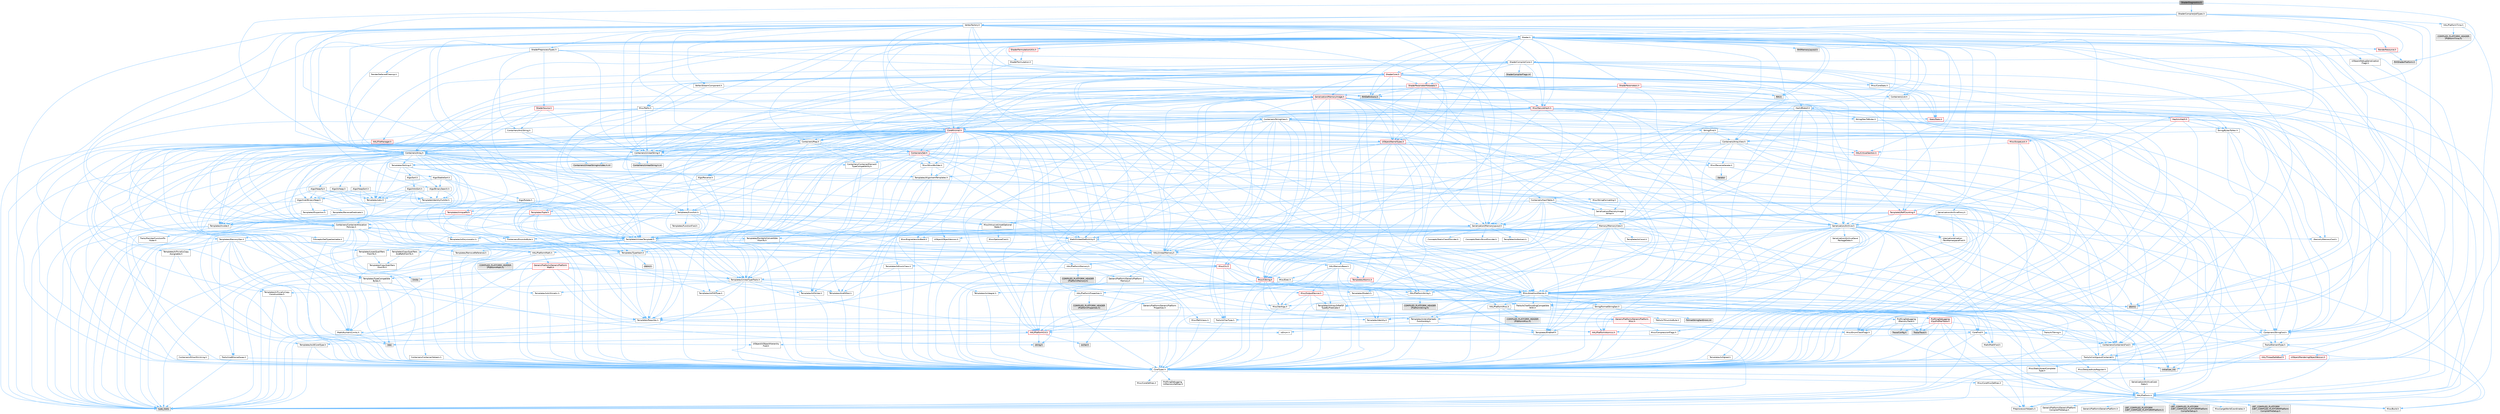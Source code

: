 digraph "ShaderDiagnostics.h"
{
 // INTERACTIVE_SVG=YES
 // LATEX_PDF_SIZE
  bgcolor="transparent";
  edge [fontname=Helvetica,fontsize=10,labelfontname=Helvetica,labelfontsize=10];
  node [fontname=Helvetica,fontsize=10,shape=box,height=0.2,width=0.4];
  Node1 [id="Node000001",label="ShaderDiagnostics.h",height=0.2,width=0.4,color="gray40", fillcolor="grey60", style="filled", fontcolor="black",tooltip=" "];
  Node1 -> Node2 [id="edge1_Node000001_Node000002",color="steelblue1",style="solid",tooltip=" "];
  Node2 [id="Node000002",label="Containers/Array.h",height=0.2,width=0.4,color="grey40", fillcolor="white", style="filled",URL="$df/dd0/Array_8h.html",tooltip=" "];
  Node2 -> Node3 [id="edge2_Node000002_Node000003",color="steelblue1",style="solid",tooltip=" "];
  Node3 [id="Node000003",label="CoreTypes.h",height=0.2,width=0.4,color="grey40", fillcolor="white", style="filled",URL="$dc/dec/CoreTypes_8h.html",tooltip=" "];
  Node3 -> Node4 [id="edge3_Node000003_Node000004",color="steelblue1",style="solid",tooltip=" "];
  Node4 [id="Node000004",label="HAL/Platform.h",height=0.2,width=0.4,color="grey40", fillcolor="white", style="filled",URL="$d9/dd0/Platform_8h.html",tooltip=" "];
  Node4 -> Node5 [id="edge4_Node000004_Node000005",color="steelblue1",style="solid",tooltip=" "];
  Node5 [id="Node000005",label="Misc/Build.h",height=0.2,width=0.4,color="grey40", fillcolor="white", style="filled",URL="$d3/dbb/Build_8h.html",tooltip=" "];
  Node4 -> Node6 [id="edge5_Node000004_Node000006",color="steelblue1",style="solid",tooltip=" "];
  Node6 [id="Node000006",label="Misc/LargeWorldCoordinates.h",height=0.2,width=0.4,color="grey40", fillcolor="white", style="filled",URL="$d2/dcb/LargeWorldCoordinates_8h.html",tooltip=" "];
  Node4 -> Node7 [id="edge6_Node000004_Node000007",color="steelblue1",style="solid",tooltip=" "];
  Node7 [id="Node000007",label="type_traits",height=0.2,width=0.4,color="grey60", fillcolor="#E0E0E0", style="filled",tooltip=" "];
  Node4 -> Node8 [id="edge7_Node000004_Node000008",color="steelblue1",style="solid",tooltip=" "];
  Node8 [id="Node000008",label="PreprocessorHelpers.h",height=0.2,width=0.4,color="grey40", fillcolor="white", style="filled",URL="$db/ddb/PreprocessorHelpers_8h.html",tooltip=" "];
  Node4 -> Node9 [id="edge8_Node000004_Node000009",color="steelblue1",style="solid",tooltip=" "];
  Node9 [id="Node000009",label="UBT_COMPILED_PLATFORM\l/UBT_COMPILED_PLATFORMPlatform\lCompilerPreSetup.h",height=0.2,width=0.4,color="grey60", fillcolor="#E0E0E0", style="filled",tooltip=" "];
  Node4 -> Node10 [id="edge9_Node000004_Node000010",color="steelblue1",style="solid",tooltip=" "];
  Node10 [id="Node000010",label="GenericPlatform/GenericPlatform\lCompilerPreSetup.h",height=0.2,width=0.4,color="grey40", fillcolor="white", style="filled",URL="$d9/dc8/GenericPlatformCompilerPreSetup_8h.html",tooltip=" "];
  Node4 -> Node11 [id="edge10_Node000004_Node000011",color="steelblue1",style="solid",tooltip=" "];
  Node11 [id="Node000011",label="GenericPlatform/GenericPlatform.h",height=0.2,width=0.4,color="grey40", fillcolor="white", style="filled",URL="$d6/d84/GenericPlatform_8h.html",tooltip=" "];
  Node4 -> Node12 [id="edge11_Node000004_Node000012",color="steelblue1",style="solid",tooltip=" "];
  Node12 [id="Node000012",label="UBT_COMPILED_PLATFORM\l/UBT_COMPILED_PLATFORMPlatform.h",height=0.2,width=0.4,color="grey60", fillcolor="#E0E0E0", style="filled",tooltip=" "];
  Node4 -> Node13 [id="edge12_Node000004_Node000013",color="steelblue1",style="solid",tooltip=" "];
  Node13 [id="Node000013",label="UBT_COMPILED_PLATFORM\l/UBT_COMPILED_PLATFORMPlatform\lCompilerSetup.h",height=0.2,width=0.4,color="grey60", fillcolor="#E0E0E0", style="filled",tooltip=" "];
  Node3 -> Node14 [id="edge13_Node000003_Node000014",color="steelblue1",style="solid",tooltip=" "];
  Node14 [id="Node000014",label="ProfilingDebugging\l/UMemoryDefines.h",height=0.2,width=0.4,color="grey40", fillcolor="white", style="filled",URL="$d2/da2/UMemoryDefines_8h.html",tooltip=" "];
  Node3 -> Node15 [id="edge14_Node000003_Node000015",color="steelblue1",style="solid",tooltip=" "];
  Node15 [id="Node000015",label="Misc/CoreMiscDefines.h",height=0.2,width=0.4,color="grey40", fillcolor="white", style="filled",URL="$da/d38/CoreMiscDefines_8h.html",tooltip=" "];
  Node15 -> Node4 [id="edge15_Node000015_Node000004",color="steelblue1",style="solid",tooltip=" "];
  Node15 -> Node8 [id="edge16_Node000015_Node000008",color="steelblue1",style="solid",tooltip=" "];
  Node3 -> Node16 [id="edge17_Node000003_Node000016",color="steelblue1",style="solid",tooltip=" "];
  Node16 [id="Node000016",label="Misc/CoreDefines.h",height=0.2,width=0.4,color="grey40", fillcolor="white", style="filled",URL="$d3/dd2/CoreDefines_8h.html",tooltip=" "];
  Node2 -> Node17 [id="edge18_Node000002_Node000017",color="steelblue1",style="solid",tooltip=" "];
  Node17 [id="Node000017",label="Misc/AssertionMacros.h",height=0.2,width=0.4,color="grey40", fillcolor="white", style="filled",URL="$d0/dfa/AssertionMacros_8h.html",tooltip=" "];
  Node17 -> Node3 [id="edge19_Node000017_Node000003",color="steelblue1",style="solid",tooltip=" "];
  Node17 -> Node4 [id="edge20_Node000017_Node000004",color="steelblue1",style="solid",tooltip=" "];
  Node17 -> Node18 [id="edge21_Node000017_Node000018",color="steelblue1",style="solid",tooltip=" "];
  Node18 [id="Node000018",label="HAL/PlatformMisc.h",height=0.2,width=0.4,color="grey40", fillcolor="white", style="filled",URL="$d0/df5/PlatformMisc_8h.html",tooltip=" "];
  Node18 -> Node3 [id="edge22_Node000018_Node000003",color="steelblue1",style="solid",tooltip=" "];
  Node18 -> Node19 [id="edge23_Node000018_Node000019",color="steelblue1",style="solid",tooltip=" "];
  Node19 [id="Node000019",label="GenericPlatform/GenericPlatform\lMisc.h",height=0.2,width=0.4,color="red", fillcolor="#FFF0F0", style="filled",URL="$db/d9a/GenericPlatformMisc_8h.html",tooltip=" "];
  Node19 -> Node20 [id="edge24_Node000019_Node000020",color="steelblue1",style="solid",tooltip=" "];
  Node20 [id="Node000020",label="Containers/StringFwd.h",height=0.2,width=0.4,color="grey40", fillcolor="white", style="filled",URL="$df/d37/StringFwd_8h.html",tooltip=" "];
  Node20 -> Node3 [id="edge25_Node000020_Node000003",color="steelblue1",style="solid",tooltip=" "];
  Node20 -> Node21 [id="edge26_Node000020_Node000021",color="steelblue1",style="solid",tooltip=" "];
  Node21 [id="Node000021",label="Traits/ElementType.h",height=0.2,width=0.4,color="grey40", fillcolor="white", style="filled",URL="$d5/d4f/ElementType_8h.html",tooltip=" "];
  Node21 -> Node4 [id="edge27_Node000021_Node000004",color="steelblue1",style="solid",tooltip=" "];
  Node21 -> Node22 [id="edge28_Node000021_Node000022",color="steelblue1",style="solid",tooltip=" "];
  Node22 [id="Node000022",label="initializer_list",height=0.2,width=0.4,color="grey60", fillcolor="#E0E0E0", style="filled",tooltip=" "];
  Node21 -> Node7 [id="edge29_Node000021_Node000007",color="steelblue1",style="solid",tooltip=" "];
  Node20 -> Node23 [id="edge30_Node000020_Node000023",color="steelblue1",style="solid",tooltip=" "];
  Node23 [id="Node000023",label="Traits/IsContiguousContainer.h",height=0.2,width=0.4,color="grey40", fillcolor="white", style="filled",URL="$d5/d3c/IsContiguousContainer_8h.html",tooltip=" "];
  Node23 -> Node3 [id="edge31_Node000023_Node000003",color="steelblue1",style="solid",tooltip=" "];
  Node23 -> Node24 [id="edge32_Node000023_Node000024",color="steelblue1",style="solid",tooltip=" "];
  Node24 [id="Node000024",label="Misc/StaticAssertComplete\lType.h",height=0.2,width=0.4,color="grey40", fillcolor="white", style="filled",URL="$d5/d4e/StaticAssertCompleteType_8h.html",tooltip=" "];
  Node23 -> Node22 [id="edge33_Node000023_Node000022",color="steelblue1",style="solid",tooltip=" "];
  Node19 -> Node25 [id="edge34_Node000019_Node000025",color="steelblue1",style="solid",tooltip=" "];
  Node25 [id="Node000025",label="CoreFwd.h",height=0.2,width=0.4,color="grey40", fillcolor="white", style="filled",URL="$d1/d1e/CoreFwd_8h.html",tooltip=" "];
  Node25 -> Node3 [id="edge35_Node000025_Node000003",color="steelblue1",style="solid",tooltip=" "];
  Node25 -> Node26 [id="edge36_Node000025_Node000026",color="steelblue1",style="solid",tooltip=" "];
  Node26 [id="Node000026",label="Containers/ContainersFwd.h",height=0.2,width=0.4,color="grey40", fillcolor="white", style="filled",URL="$d4/d0a/ContainersFwd_8h.html",tooltip=" "];
  Node26 -> Node4 [id="edge37_Node000026_Node000004",color="steelblue1",style="solid",tooltip=" "];
  Node26 -> Node3 [id="edge38_Node000026_Node000003",color="steelblue1",style="solid",tooltip=" "];
  Node26 -> Node23 [id="edge39_Node000026_Node000023",color="steelblue1",style="solid",tooltip=" "];
  Node25 -> Node27 [id="edge40_Node000025_Node000027",color="steelblue1",style="solid",tooltip=" "];
  Node27 [id="Node000027",label="Math/MathFwd.h",height=0.2,width=0.4,color="grey40", fillcolor="white", style="filled",URL="$d2/d10/MathFwd_8h.html",tooltip=" "];
  Node27 -> Node4 [id="edge41_Node000027_Node000004",color="steelblue1",style="solid",tooltip=" "];
  Node25 -> Node28 [id="edge42_Node000025_Node000028",color="steelblue1",style="solid",tooltip=" "];
  Node28 [id="Node000028",label="UObject/UObjectHierarchy\lFwd.h",height=0.2,width=0.4,color="grey40", fillcolor="white", style="filled",URL="$d3/d13/UObjectHierarchyFwd_8h.html",tooltip=" "];
  Node19 -> Node3 [id="edge43_Node000019_Node000003",color="steelblue1",style="solid",tooltip=" "];
  Node19 -> Node30 [id="edge44_Node000019_Node000030",color="steelblue1",style="solid",tooltip=" "];
  Node30 [id="Node000030",label="HAL/PlatformCrt.h",height=0.2,width=0.4,color="red", fillcolor="#FFF0F0", style="filled",URL="$d8/d75/PlatformCrt_8h.html",tooltip=" "];
  Node30 -> Node31 [id="edge45_Node000030_Node000031",color="steelblue1",style="solid",tooltip=" "];
  Node31 [id="Node000031",label="new",height=0.2,width=0.4,color="grey60", fillcolor="#E0E0E0", style="filled",tooltip=" "];
  Node30 -> Node32 [id="edge46_Node000030_Node000032",color="steelblue1",style="solid",tooltip=" "];
  Node32 [id="Node000032",label="wchar.h",height=0.2,width=0.4,color="grey60", fillcolor="#E0E0E0", style="filled",tooltip=" "];
  Node30 -> Node39 [id="edge47_Node000030_Node000039",color="steelblue1",style="solid",tooltip=" "];
  Node39 [id="Node000039",label="string.h",height=0.2,width=0.4,color="grey60", fillcolor="#E0E0E0", style="filled",tooltip=" "];
  Node19 -> Node40 [id="edge48_Node000019_Node000040",color="steelblue1",style="solid",tooltip=" "];
  Node40 [id="Node000040",label="Math/NumericLimits.h",height=0.2,width=0.4,color="grey40", fillcolor="white", style="filled",URL="$df/d1b/NumericLimits_8h.html",tooltip=" "];
  Node40 -> Node3 [id="edge49_Node000040_Node000003",color="steelblue1",style="solid",tooltip=" "];
  Node19 -> Node41 [id="edge50_Node000019_Node000041",color="steelblue1",style="solid",tooltip=" "];
  Node41 [id="Node000041",label="Misc/CompressionFlags.h",height=0.2,width=0.4,color="grey40", fillcolor="white", style="filled",URL="$d9/d76/CompressionFlags_8h.html",tooltip=" "];
  Node19 -> Node42 [id="edge51_Node000019_Node000042",color="steelblue1",style="solid",tooltip=" "];
  Node42 [id="Node000042",label="Misc/EnumClassFlags.h",height=0.2,width=0.4,color="grey40", fillcolor="white", style="filled",URL="$d8/de7/EnumClassFlags_8h.html",tooltip=" "];
  Node18 -> Node45 [id="edge52_Node000018_Node000045",color="steelblue1",style="solid",tooltip=" "];
  Node45 [id="Node000045",label="COMPILED_PLATFORM_HEADER\l(PlatformMisc.h)",height=0.2,width=0.4,color="grey60", fillcolor="#E0E0E0", style="filled",tooltip=" "];
  Node18 -> Node46 [id="edge53_Node000018_Node000046",color="steelblue1",style="solid",tooltip=" "];
  Node46 [id="Node000046",label="ProfilingDebugging\l/CpuProfilerTrace.h",height=0.2,width=0.4,color="red", fillcolor="#FFF0F0", style="filled",URL="$da/dcb/CpuProfilerTrace_8h.html",tooltip=" "];
  Node46 -> Node3 [id="edge54_Node000046_Node000003",color="steelblue1",style="solid",tooltip=" "];
  Node46 -> Node26 [id="edge55_Node000046_Node000026",color="steelblue1",style="solid",tooltip=" "];
  Node46 -> Node47 [id="edge56_Node000046_Node000047",color="steelblue1",style="solid",tooltip=" "];
  Node47 [id="Node000047",label="HAL/PlatformAtomics.h",height=0.2,width=0.4,color="red", fillcolor="#FFF0F0", style="filled",URL="$d3/d36/PlatformAtomics_8h.html",tooltip=" "];
  Node47 -> Node3 [id="edge57_Node000047_Node000003",color="steelblue1",style="solid",tooltip=" "];
  Node46 -> Node8 [id="edge58_Node000046_Node000008",color="steelblue1",style="solid",tooltip=" "];
  Node46 -> Node5 [id="edge59_Node000046_Node000005",color="steelblue1",style="solid",tooltip=" "];
  Node46 -> Node50 [id="edge60_Node000046_Node000050",color="steelblue1",style="solid",tooltip=" "];
  Node50 [id="Node000050",label="Trace/Config.h",height=0.2,width=0.4,color="grey60", fillcolor="#E0E0E0", style="filled",tooltip=" "];
  Node46 -> Node53 [id="edge61_Node000046_Node000053",color="steelblue1",style="solid",tooltip=" "];
  Node53 [id="Node000053",label="Trace/Trace.h",height=0.2,width=0.4,color="grey60", fillcolor="#E0E0E0", style="filled",tooltip=" "];
  Node17 -> Node8 [id="edge62_Node000017_Node000008",color="steelblue1",style="solid",tooltip=" "];
  Node17 -> Node54 [id="edge63_Node000017_Node000054",color="steelblue1",style="solid",tooltip=" "];
  Node54 [id="Node000054",label="Templates/EnableIf.h",height=0.2,width=0.4,color="grey40", fillcolor="white", style="filled",URL="$d7/d60/EnableIf_8h.html",tooltip=" "];
  Node54 -> Node3 [id="edge64_Node000054_Node000003",color="steelblue1",style="solid",tooltip=" "];
  Node17 -> Node55 [id="edge65_Node000017_Node000055",color="steelblue1",style="solid",tooltip=" "];
  Node55 [id="Node000055",label="Templates/IsArrayOrRefOf\lTypeByPredicate.h",height=0.2,width=0.4,color="grey40", fillcolor="white", style="filled",URL="$d6/da1/IsArrayOrRefOfTypeByPredicate_8h.html",tooltip=" "];
  Node55 -> Node3 [id="edge66_Node000055_Node000003",color="steelblue1",style="solid",tooltip=" "];
  Node17 -> Node56 [id="edge67_Node000017_Node000056",color="steelblue1",style="solid",tooltip=" "];
  Node56 [id="Node000056",label="Templates/IsValidVariadic\lFunctionArg.h",height=0.2,width=0.4,color="grey40", fillcolor="white", style="filled",URL="$d0/dc8/IsValidVariadicFunctionArg_8h.html",tooltip=" "];
  Node56 -> Node3 [id="edge68_Node000056_Node000003",color="steelblue1",style="solid",tooltip=" "];
  Node56 -> Node57 [id="edge69_Node000056_Node000057",color="steelblue1",style="solid",tooltip=" "];
  Node57 [id="Node000057",label="IsEnum.h",height=0.2,width=0.4,color="grey40", fillcolor="white", style="filled",URL="$d4/de5/IsEnum_8h.html",tooltip=" "];
  Node56 -> Node7 [id="edge70_Node000056_Node000007",color="steelblue1",style="solid",tooltip=" "];
  Node17 -> Node58 [id="edge71_Node000017_Node000058",color="steelblue1",style="solid",tooltip=" "];
  Node58 [id="Node000058",label="Traits/IsCharEncodingCompatible\lWith.h",height=0.2,width=0.4,color="grey40", fillcolor="white", style="filled",URL="$df/dd1/IsCharEncodingCompatibleWith_8h.html",tooltip=" "];
  Node58 -> Node7 [id="edge72_Node000058_Node000007",color="steelblue1",style="solid",tooltip=" "];
  Node58 -> Node59 [id="edge73_Node000058_Node000059",color="steelblue1",style="solid",tooltip=" "];
  Node59 [id="Node000059",label="Traits/IsCharType.h",height=0.2,width=0.4,color="grey40", fillcolor="white", style="filled",URL="$db/d51/IsCharType_8h.html",tooltip=" "];
  Node59 -> Node3 [id="edge74_Node000059_Node000003",color="steelblue1",style="solid",tooltip=" "];
  Node17 -> Node60 [id="edge75_Node000017_Node000060",color="steelblue1",style="solid",tooltip=" "];
  Node60 [id="Node000060",label="Misc/VarArgs.h",height=0.2,width=0.4,color="grey40", fillcolor="white", style="filled",URL="$d5/d6f/VarArgs_8h.html",tooltip=" "];
  Node60 -> Node3 [id="edge76_Node000060_Node000003",color="steelblue1",style="solid",tooltip=" "];
  Node17 -> Node61 [id="edge77_Node000017_Node000061",color="steelblue1",style="solid",tooltip=" "];
  Node61 [id="Node000061",label="String/FormatStringSan.h",height=0.2,width=0.4,color="grey40", fillcolor="white", style="filled",URL="$d3/d8b/FormatStringSan_8h.html",tooltip=" "];
  Node61 -> Node7 [id="edge78_Node000061_Node000007",color="steelblue1",style="solid",tooltip=" "];
  Node61 -> Node3 [id="edge79_Node000061_Node000003",color="steelblue1",style="solid",tooltip=" "];
  Node61 -> Node62 [id="edge80_Node000061_Node000062",color="steelblue1",style="solid",tooltip=" "];
  Node62 [id="Node000062",label="Templates/Requires.h",height=0.2,width=0.4,color="grey40", fillcolor="white", style="filled",URL="$dc/d96/Requires_8h.html",tooltip=" "];
  Node62 -> Node54 [id="edge81_Node000062_Node000054",color="steelblue1",style="solid",tooltip=" "];
  Node62 -> Node7 [id="edge82_Node000062_Node000007",color="steelblue1",style="solid",tooltip=" "];
  Node61 -> Node63 [id="edge83_Node000061_Node000063",color="steelblue1",style="solid",tooltip=" "];
  Node63 [id="Node000063",label="Templates/Identity.h",height=0.2,width=0.4,color="grey40", fillcolor="white", style="filled",URL="$d0/dd5/Identity_8h.html",tooltip=" "];
  Node61 -> Node56 [id="edge84_Node000061_Node000056",color="steelblue1",style="solid",tooltip=" "];
  Node61 -> Node59 [id="edge85_Node000061_Node000059",color="steelblue1",style="solid",tooltip=" "];
  Node61 -> Node64 [id="edge86_Node000061_Node000064",color="steelblue1",style="solid",tooltip=" "];
  Node64 [id="Node000064",label="Traits/IsTEnumAsByte.h",height=0.2,width=0.4,color="grey40", fillcolor="white", style="filled",URL="$d1/de6/IsTEnumAsByte_8h.html",tooltip=" "];
  Node61 -> Node65 [id="edge87_Node000061_Node000065",color="steelblue1",style="solid",tooltip=" "];
  Node65 [id="Node000065",label="Traits/IsTString.h",height=0.2,width=0.4,color="grey40", fillcolor="white", style="filled",URL="$d0/df8/IsTString_8h.html",tooltip=" "];
  Node65 -> Node26 [id="edge88_Node000065_Node000026",color="steelblue1",style="solid",tooltip=" "];
  Node61 -> Node26 [id="edge89_Node000061_Node000026",color="steelblue1",style="solid",tooltip=" "];
  Node61 -> Node66 [id="edge90_Node000061_Node000066",color="steelblue1",style="solid",tooltip=" "];
  Node66 [id="Node000066",label="FormatStringSanErrors.inl",height=0.2,width=0.4,color="grey60", fillcolor="#E0E0E0", style="filled",tooltip=" "];
  Node17 -> Node67 [id="edge91_Node000017_Node000067",color="steelblue1",style="solid",tooltip=" "];
  Node67 [id="Node000067",label="atomic",height=0.2,width=0.4,color="grey60", fillcolor="#E0E0E0", style="filled",tooltip=" "];
  Node2 -> Node68 [id="edge92_Node000002_Node000068",color="steelblue1",style="solid",tooltip=" "];
  Node68 [id="Node000068",label="Misc/IntrusiveUnsetOptional\lState.h",height=0.2,width=0.4,color="grey40", fillcolor="white", style="filled",URL="$d2/d0a/IntrusiveUnsetOptionalState_8h.html",tooltip=" "];
  Node68 -> Node69 [id="edge93_Node000068_Node000069",color="steelblue1",style="solid",tooltip=" "];
  Node69 [id="Node000069",label="Misc/OptionalFwd.h",height=0.2,width=0.4,color="grey40", fillcolor="white", style="filled",URL="$dc/d50/OptionalFwd_8h.html",tooltip=" "];
  Node2 -> Node70 [id="edge94_Node000002_Node000070",color="steelblue1",style="solid",tooltip=" "];
  Node70 [id="Node000070",label="Misc/ReverseIterate.h",height=0.2,width=0.4,color="grey40", fillcolor="white", style="filled",URL="$db/de3/ReverseIterate_8h.html",tooltip=" "];
  Node70 -> Node4 [id="edge95_Node000070_Node000004",color="steelblue1",style="solid",tooltip=" "];
  Node70 -> Node71 [id="edge96_Node000070_Node000071",color="steelblue1",style="solid",tooltip=" "];
  Node71 [id="Node000071",label="iterator",height=0.2,width=0.4,color="grey60", fillcolor="#E0E0E0", style="filled",tooltip=" "];
  Node2 -> Node72 [id="edge97_Node000002_Node000072",color="steelblue1",style="solid",tooltip=" "];
  Node72 [id="Node000072",label="HAL/UnrealMemory.h",height=0.2,width=0.4,color="grey40", fillcolor="white", style="filled",URL="$d9/d96/UnrealMemory_8h.html",tooltip=" "];
  Node72 -> Node3 [id="edge98_Node000072_Node000003",color="steelblue1",style="solid",tooltip=" "];
  Node72 -> Node73 [id="edge99_Node000072_Node000073",color="steelblue1",style="solid",tooltip=" "];
  Node73 [id="Node000073",label="GenericPlatform/GenericPlatform\lMemory.h",height=0.2,width=0.4,color="grey40", fillcolor="white", style="filled",URL="$dd/d22/GenericPlatformMemory_8h.html",tooltip=" "];
  Node73 -> Node25 [id="edge100_Node000073_Node000025",color="steelblue1",style="solid",tooltip=" "];
  Node73 -> Node3 [id="edge101_Node000073_Node000003",color="steelblue1",style="solid",tooltip=" "];
  Node73 -> Node74 [id="edge102_Node000073_Node000074",color="steelblue1",style="solid",tooltip=" "];
  Node74 [id="Node000074",label="HAL/PlatformString.h",height=0.2,width=0.4,color="grey40", fillcolor="white", style="filled",URL="$db/db5/PlatformString_8h.html",tooltip=" "];
  Node74 -> Node3 [id="edge103_Node000074_Node000003",color="steelblue1",style="solid",tooltip=" "];
  Node74 -> Node75 [id="edge104_Node000074_Node000075",color="steelblue1",style="solid",tooltip=" "];
  Node75 [id="Node000075",label="COMPILED_PLATFORM_HEADER\l(PlatformString.h)",height=0.2,width=0.4,color="grey60", fillcolor="#E0E0E0", style="filled",tooltip=" "];
  Node73 -> Node39 [id="edge105_Node000073_Node000039",color="steelblue1",style="solid",tooltip=" "];
  Node73 -> Node32 [id="edge106_Node000073_Node000032",color="steelblue1",style="solid",tooltip=" "];
  Node72 -> Node76 [id="edge107_Node000072_Node000076",color="steelblue1",style="solid",tooltip=" "];
  Node76 [id="Node000076",label="HAL/MemoryBase.h",height=0.2,width=0.4,color="grey40", fillcolor="white", style="filled",URL="$d6/d9f/MemoryBase_8h.html",tooltip=" "];
  Node76 -> Node3 [id="edge108_Node000076_Node000003",color="steelblue1",style="solid",tooltip=" "];
  Node76 -> Node47 [id="edge109_Node000076_Node000047",color="steelblue1",style="solid",tooltip=" "];
  Node76 -> Node30 [id="edge110_Node000076_Node000030",color="steelblue1",style="solid",tooltip=" "];
  Node76 -> Node77 [id="edge111_Node000076_Node000077",color="steelblue1",style="solid",tooltip=" "];
  Node77 [id="Node000077",label="Misc/Exec.h",height=0.2,width=0.4,color="grey40", fillcolor="white", style="filled",URL="$de/ddb/Exec_8h.html",tooltip=" "];
  Node77 -> Node3 [id="edge112_Node000077_Node000003",color="steelblue1",style="solid",tooltip=" "];
  Node77 -> Node17 [id="edge113_Node000077_Node000017",color="steelblue1",style="solid",tooltip=" "];
  Node76 -> Node78 [id="edge114_Node000076_Node000078",color="steelblue1",style="solid",tooltip=" "];
  Node78 [id="Node000078",label="Misc/OutputDevice.h",height=0.2,width=0.4,color="red", fillcolor="#FFF0F0", style="filled",URL="$d7/d32/OutputDevice_8h.html",tooltip=" "];
  Node78 -> Node25 [id="edge115_Node000078_Node000025",color="steelblue1",style="solid",tooltip=" "];
  Node78 -> Node3 [id="edge116_Node000078_Node000003",color="steelblue1",style="solid",tooltip=" "];
  Node78 -> Node60 [id="edge117_Node000078_Node000060",color="steelblue1",style="solid",tooltip=" "];
  Node78 -> Node55 [id="edge118_Node000078_Node000055",color="steelblue1",style="solid",tooltip=" "];
  Node78 -> Node56 [id="edge119_Node000078_Node000056",color="steelblue1",style="solid",tooltip=" "];
  Node78 -> Node58 [id="edge120_Node000078_Node000058",color="steelblue1",style="solid",tooltip=" "];
  Node76 -> Node80 [id="edge121_Node000076_Node000080",color="steelblue1",style="solid",tooltip=" "];
  Node80 [id="Node000080",label="Templates/Atomic.h",height=0.2,width=0.4,color="red", fillcolor="#FFF0F0", style="filled",URL="$d3/d91/Atomic_8h.html",tooltip=" "];
  Node80 -> Node83 [id="edge122_Node000080_Node000083",color="steelblue1",style="solid",tooltip=" "];
  Node83 [id="Node000083",label="Templates/IsIntegral.h",height=0.2,width=0.4,color="grey40", fillcolor="white", style="filled",URL="$da/d64/IsIntegral_8h.html",tooltip=" "];
  Node83 -> Node3 [id="edge123_Node000083_Node000003",color="steelblue1",style="solid",tooltip=" "];
  Node80 -> Node67 [id="edge124_Node000080_Node000067",color="steelblue1",style="solid",tooltip=" "];
  Node72 -> Node89 [id="edge125_Node000072_Node000089",color="steelblue1",style="solid",tooltip=" "];
  Node89 [id="Node000089",label="HAL/PlatformMemory.h",height=0.2,width=0.4,color="grey40", fillcolor="white", style="filled",URL="$de/d68/PlatformMemory_8h.html",tooltip=" "];
  Node89 -> Node3 [id="edge126_Node000089_Node000003",color="steelblue1",style="solid",tooltip=" "];
  Node89 -> Node73 [id="edge127_Node000089_Node000073",color="steelblue1",style="solid",tooltip=" "];
  Node89 -> Node90 [id="edge128_Node000089_Node000090",color="steelblue1",style="solid",tooltip=" "];
  Node90 [id="Node000090",label="COMPILED_PLATFORM_HEADER\l(PlatformMemory.h)",height=0.2,width=0.4,color="grey60", fillcolor="#E0E0E0", style="filled",tooltip=" "];
  Node72 -> Node91 [id="edge129_Node000072_Node000091",color="steelblue1",style="solid",tooltip=" "];
  Node91 [id="Node000091",label="ProfilingDebugging\l/MemoryTrace.h",height=0.2,width=0.4,color="grey40", fillcolor="white", style="filled",URL="$da/dd7/MemoryTrace_8h.html",tooltip=" "];
  Node91 -> Node4 [id="edge130_Node000091_Node000004",color="steelblue1",style="solid",tooltip=" "];
  Node91 -> Node42 [id="edge131_Node000091_Node000042",color="steelblue1",style="solid",tooltip=" "];
  Node91 -> Node50 [id="edge132_Node000091_Node000050",color="steelblue1",style="solid",tooltip=" "];
  Node91 -> Node53 [id="edge133_Node000091_Node000053",color="steelblue1",style="solid",tooltip=" "];
  Node72 -> Node92 [id="edge134_Node000072_Node000092",color="steelblue1",style="solid",tooltip=" "];
  Node92 [id="Node000092",label="Templates/IsPointer.h",height=0.2,width=0.4,color="grey40", fillcolor="white", style="filled",URL="$d7/d05/IsPointer_8h.html",tooltip=" "];
  Node92 -> Node3 [id="edge135_Node000092_Node000003",color="steelblue1",style="solid",tooltip=" "];
  Node2 -> Node93 [id="edge136_Node000002_Node000093",color="steelblue1",style="solid",tooltip=" "];
  Node93 [id="Node000093",label="Templates/UnrealTypeTraits.h",height=0.2,width=0.4,color="grey40", fillcolor="white", style="filled",URL="$d2/d2d/UnrealTypeTraits_8h.html",tooltip=" "];
  Node93 -> Node3 [id="edge137_Node000093_Node000003",color="steelblue1",style="solid",tooltip=" "];
  Node93 -> Node92 [id="edge138_Node000093_Node000092",color="steelblue1",style="solid",tooltip=" "];
  Node93 -> Node17 [id="edge139_Node000093_Node000017",color="steelblue1",style="solid",tooltip=" "];
  Node93 -> Node85 [id="edge140_Node000093_Node000085",color="steelblue1",style="solid",tooltip=" "];
  Node85 [id="Node000085",label="Templates/AndOrNot.h",height=0.2,width=0.4,color="grey40", fillcolor="white", style="filled",URL="$db/d0a/AndOrNot_8h.html",tooltip=" "];
  Node85 -> Node3 [id="edge141_Node000085_Node000003",color="steelblue1",style="solid",tooltip=" "];
  Node93 -> Node54 [id="edge142_Node000093_Node000054",color="steelblue1",style="solid",tooltip=" "];
  Node93 -> Node94 [id="edge143_Node000093_Node000094",color="steelblue1",style="solid",tooltip=" "];
  Node94 [id="Node000094",label="Templates/IsArithmetic.h",height=0.2,width=0.4,color="grey40", fillcolor="white", style="filled",URL="$d2/d5d/IsArithmetic_8h.html",tooltip=" "];
  Node94 -> Node3 [id="edge144_Node000094_Node000003",color="steelblue1",style="solid",tooltip=" "];
  Node93 -> Node57 [id="edge145_Node000093_Node000057",color="steelblue1",style="solid",tooltip=" "];
  Node93 -> Node95 [id="edge146_Node000093_Node000095",color="steelblue1",style="solid",tooltip=" "];
  Node95 [id="Node000095",label="Templates/Models.h",height=0.2,width=0.4,color="grey40", fillcolor="white", style="filled",URL="$d3/d0c/Models_8h.html",tooltip=" "];
  Node95 -> Node63 [id="edge147_Node000095_Node000063",color="steelblue1",style="solid",tooltip=" "];
  Node93 -> Node96 [id="edge148_Node000093_Node000096",color="steelblue1",style="solid",tooltip=" "];
  Node96 [id="Node000096",label="Templates/IsPODType.h",height=0.2,width=0.4,color="grey40", fillcolor="white", style="filled",URL="$d7/db1/IsPODType_8h.html",tooltip=" "];
  Node96 -> Node3 [id="edge149_Node000096_Node000003",color="steelblue1",style="solid",tooltip=" "];
  Node93 -> Node97 [id="edge150_Node000093_Node000097",color="steelblue1",style="solid",tooltip=" "];
  Node97 [id="Node000097",label="Templates/IsUECoreType.h",height=0.2,width=0.4,color="grey40", fillcolor="white", style="filled",URL="$d1/db8/IsUECoreType_8h.html",tooltip=" "];
  Node97 -> Node3 [id="edge151_Node000097_Node000003",color="steelblue1",style="solid",tooltip=" "];
  Node97 -> Node7 [id="edge152_Node000097_Node000007",color="steelblue1",style="solid",tooltip=" "];
  Node93 -> Node86 [id="edge153_Node000093_Node000086",color="steelblue1",style="solid",tooltip=" "];
  Node86 [id="Node000086",label="Templates/IsTriviallyCopy\lConstructible.h",height=0.2,width=0.4,color="grey40", fillcolor="white", style="filled",URL="$d3/d78/IsTriviallyCopyConstructible_8h.html",tooltip=" "];
  Node86 -> Node3 [id="edge154_Node000086_Node000003",color="steelblue1",style="solid",tooltip=" "];
  Node86 -> Node7 [id="edge155_Node000086_Node000007",color="steelblue1",style="solid",tooltip=" "];
  Node2 -> Node98 [id="edge156_Node000002_Node000098",color="steelblue1",style="solid",tooltip=" "];
  Node98 [id="Node000098",label="Templates/UnrealTemplate.h",height=0.2,width=0.4,color="grey40", fillcolor="white", style="filled",URL="$d4/d24/UnrealTemplate_8h.html",tooltip=" "];
  Node98 -> Node3 [id="edge157_Node000098_Node000003",color="steelblue1",style="solid",tooltip=" "];
  Node98 -> Node92 [id="edge158_Node000098_Node000092",color="steelblue1",style="solid",tooltip=" "];
  Node98 -> Node72 [id="edge159_Node000098_Node000072",color="steelblue1",style="solid",tooltip=" "];
  Node98 -> Node99 [id="edge160_Node000098_Node000099",color="steelblue1",style="solid",tooltip=" "];
  Node99 [id="Node000099",label="Templates/CopyQualifiers\lAndRefsFromTo.h",height=0.2,width=0.4,color="grey40", fillcolor="white", style="filled",URL="$d3/db3/CopyQualifiersAndRefsFromTo_8h.html",tooltip=" "];
  Node99 -> Node100 [id="edge161_Node000099_Node000100",color="steelblue1",style="solid",tooltip=" "];
  Node100 [id="Node000100",label="Templates/CopyQualifiers\lFromTo.h",height=0.2,width=0.4,color="grey40", fillcolor="white", style="filled",URL="$d5/db4/CopyQualifiersFromTo_8h.html",tooltip=" "];
  Node98 -> Node93 [id="edge162_Node000098_Node000093",color="steelblue1",style="solid",tooltip=" "];
  Node98 -> Node101 [id="edge163_Node000098_Node000101",color="steelblue1",style="solid",tooltip=" "];
  Node101 [id="Node000101",label="Templates/RemoveReference.h",height=0.2,width=0.4,color="grey40", fillcolor="white", style="filled",URL="$da/dbe/RemoveReference_8h.html",tooltip=" "];
  Node101 -> Node3 [id="edge164_Node000101_Node000003",color="steelblue1",style="solid",tooltip=" "];
  Node98 -> Node62 [id="edge165_Node000098_Node000062",color="steelblue1",style="solid",tooltip=" "];
  Node98 -> Node102 [id="edge166_Node000098_Node000102",color="steelblue1",style="solid",tooltip=" "];
  Node102 [id="Node000102",label="Templates/TypeCompatible\lBytes.h",height=0.2,width=0.4,color="grey40", fillcolor="white", style="filled",URL="$df/d0a/TypeCompatibleBytes_8h.html",tooltip=" "];
  Node102 -> Node3 [id="edge167_Node000102_Node000003",color="steelblue1",style="solid",tooltip=" "];
  Node102 -> Node39 [id="edge168_Node000102_Node000039",color="steelblue1",style="solid",tooltip=" "];
  Node102 -> Node31 [id="edge169_Node000102_Node000031",color="steelblue1",style="solid",tooltip=" "];
  Node102 -> Node7 [id="edge170_Node000102_Node000007",color="steelblue1",style="solid",tooltip=" "];
  Node98 -> Node63 [id="edge171_Node000098_Node000063",color="steelblue1",style="solid",tooltip=" "];
  Node98 -> Node23 [id="edge172_Node000098_Node000023",color="steelblue1",style="solid",tooltip=" "];
  Node98 -> Node103 [id="edge173_Node000098_Node000103",color="steelblue1",style="solid",tooltip=" "];
  Node103 [id="Node000103",label="Traits/UseBitwiseSwap.h",height=0.2,width=0.4,color="grey40", fillcolor="white", style="filled",URL="$db/df3/UseBitwiseSwap_8h.html",tooltip=" "];
  Node103 -> Node3 [id="edge174_Node000103_Node000003",color="steelblue1",style="solid",tooltip=" "];
  Node103 -> Node7 [id="edge175_Node000103_Node000007",color="steelblue1",style="solid",tooltip=" "];
  Node98 -> Node7 [id="edge176_Node000098_Node000007",color="steelblue1",style="solid",tooltip=" "];
  Node2 -> Node104 [id="edge177_Node000002_Node000104",color="steelblue1",style="solid",tooltip=" "];
  Node104 [id="Node000104",label="Containers/AllowShrinking.h",height=0.2,width=0.4,color="grey40", fillcolor="white", style="filled",URL="$d7/d1a/AllowShrinking_8h.html",tooltip=" "];
  Node104 -> Node3 [id="edge178_Node000104_Node000003",color="steelblue1",style="solid",tooltip=" "];
  Node2 -> Node105 [id="edge179_Node000002_Node000105",color="steelblue1",style="solid",tooltip=" "];
  Node105 [id="Node000105",label="Containers/ContainerAllocation\lPolicies.h",height=0.2,width=0.4,color="grey40", fillcolor="white", style="filled",URL="$d7/dff/ContainerAllocationPolicies_8h.html",tooltip=" "];
  Node105 -> Node3 [id="edge180_Node000105_Node000003",color="steelblue1",style="solid",tooltip=" "];
  Node105 -> Node106 [id="edge181_Node000105_Node000106",color="steelblue1",style="solid",tooltip=" "];
  Node106 [id="Node000106",label="Containers/ContainerHelpers.h",height=0.2,width=0.4,color="grey40", fillcolor="white", style="filled",URL="$d7/d33/ContainerHelpers_8h.html",tooltip=" "];
  Node106 -> Node3 [id="edge182_Node000106_Node000003",color="steelblue1",style="solid",tooltip=" "];
  Node105 -> Node105 [id="edge183_Node000105_Node000105",color="steelblue1",style="solid",tooltip=" "];
  Node105 -> Node107 [id="edge184_Node000105_Node000107",color="steelblue1",style="solid",tooltip=" "];
  Node107 [id="Node000107",label="HAL/PlatformMath.h",height=0.2,width=0.4,color="grey40", fillcolor="white", style="filled",URL="$dc/d53/PlatformMath_8h.html",tooltip=" "];
  Node107 -> Node3 [id="edge185_Node000107_Node000003",color="steelblue1",style="solid",tooltip=" "];
  Node107 -> Node108 [id="edge186_Node000107_Node000108",color="steelblue1",style="solid",tooltip=" "];
  Node108 [id="Node000108",label="GenericPlatform/GenericPlatform\lMath.h",height=0.2,width=0.4,color="red", fillcolor="#FFF0F0", style="filled",URL="$d5/d79/GenericPlatformMath_8h.html",tooltip=" "];
  Node108 -> Node3 [id="edge187_Node000108_Node000003",color="steelblue1",style="solid",tooltip=" "];
  Node108 -> Node26 [id="edge188_Node000108_Node000026",color="steelblue1",style="solid",tooltip=" "];
  Node108 -> Node30 [id="edge189_Node000108_Node000030",color="steelblue1",style="solid",tooltip=" "];
  Node108 -> Node85 [id="edge190_Node000108_Node000085",color="steelblue1",style="solid",tooltip=" "];
  Node108 -> Node93 [id="edge191_Node000108_Node000093",color="steelblue1",style="solid",tooltip=" "];
  Node108 -> Node62 [id="edge192_Node000108_Node000062",color="steelblue1",style="solid",tooltip=" "];
  Node108 -> Node102 [id="edge193_Node000108_Node000102",color="steelblue1",style="solid",tooltip=" "];
  Node108 -> Node113 [id="edge194_Node000108_Node000113",color="steelblue1",style="solid",tooltip=" "];
  Node113 [id="Node000113",label="limits",height=0.2,width=0.4,color="grey60", fillcolor="#E0E0E0", style="filled",tooltip=" "];
  Node108 -> Node7 [id="edge195_Node000108_Node000007",color="steelblue1",style="solid",tooltip=" "];
  Node107 -> Node114 [id="edge196_Node000107_Node000114",color="steelblue1",style="solid",tooltip=" "];
  Node114 [id="Node000114",label="COMPILED_PLATFORM_HEADER\l(PlatformMath.h)",height=0.2,width=0.4,color="grey60", fillcolor="#E0E0E0", style="filled",tooltip=" "];
  Node105 -> Node72 [id="edge197_Node000105_Node000072",color="steelblue1",style="solid",tooltip=" "];
  Node105 -> Node40 [id="edge198_Node000105_Node000040",color="steelblue1",style="solid",tooltip=" "];
  Node105 -> Node17 [id="edge199_Node000105_Node000017",color="steelblue1",style="solid",tooltip=" "];
  Node105 -> Node115 [id="edge200_Node000105_Node000115",color="steelblue1",style="solid",tooltip=" "];
  Node115 [id="Node000115",label="Templates/IsPolymorphic.h",height=0.2,width=0.4,color="grey40", fillcolor="white", style="filled",URL="$dc/d20/IsPolymorphic_8h.html",tooltip=" "];
  Node105 -> Node116 [id="edge201_Node000105_Node000116",color="steelblue1",style="solid",tooltip=" "];
  Node116 [id="Node000116",label="Templates/MemoryOps.h",height=0.2,width=0.4,color="grey40", fillcolor="white", style="filled",URL="$db/dea/MemoryOps_8h.html",tooltip=" "];
  Node116 -> Node3 [id="edge202_Node000116_Node000003",color="steelblue1",style="solid",tooltip=" "];
  Node116 -> Node72 [id="edge203_Node000116_Node000072",color="steelblue1",style="solid",tooltip=" "];
  Node116 -> Node87 [id="edge204_Node000116_Node000087",color="steelblue1",style="solid",tooltip=" "];
  Node87 [id="Node000087",label="Templates/IsTriviallyCopy\lAssignable.h",height=0.2,width=0.4,color="grey40", fillcolor="white", style="filled",URL="$d2/df2/IsTriviallyCopyAssignable_8h.html",tooltip=" "];
  Node87 -> Node3 [id="edge205_Node000087_Node000003",color="steelblue1",style="solid",tooltip=" "];
  Node87 -> Node7 [id="edge206_Node000087_Node000007",color="steelblue1",style="solid",tooltip=" "];
  Node116 -> Node86 [id="edge207_Node000116_Node000086",color="steelblue1",style="solid",tooltip=" "];
  Node116 -> Node62 [id="edge208_Node000116_Node000062",color="steelblue1",style="solid",tooltip=" "];
  Node116 -> Node93 [id="edge209_Node000116_Node000093",color="steelblue1",style="solid",tooltip=" "];
  Node116 -> Node103 [id="edge210_Node000116_Node000103",color="steelblue1",style="solid",tooltip=" "];
  Node116 -> Node31 [id="edge211_Node000116_Node000031",color="steelblue1",style="solid",tooltip=" "];
  Node116 -> Node7 [id="edge212_Node000116_Node000007",color="steelblue1",style="solid",tooltip=" "];
  Node105 -> Node102 [id="edge213_Node000105_Node000102",color="steelblue1",style="solid",tooltip=" "];
  Node105 -> Node7 [id="edge214_Node000105_Node000007",color="steelblue1",style="solid",tooltip=" "];
  Node2 -> Node117 [id="edge215_Node000002_Node000117",color="steelblue1",style="solid",tooltip=" "];
  Node117 [id="Node000117",label="Containers/ContainerElement\lTypeCompatibility.h",height=0.2,width=0.4,color="grey40", fillcolor="white", style="filled",URL="$df/ddf/ContainerElementTypeCompatibility_8h.html",tooltip=" "];
  Node117 -> Node3 [id="edge216_Node000117_Node000003",color="steelblue1",style="solid",tooltip=" "];
  Node117 -> Node93 [id="edge217_Node000117_Node000093",color="steelblue1",style="solid",tooltip=" "];
  Node2 -> Node118 [id="edge218_Node000002_Node000118",color="steelblue1",style="solid",tooltip=" "];
  Node118 [id="Node000118",label="Serialization/Archive.h",height=0.2,width=0.4,color="grey40", fillcolor="white", style="filled",URL="$d7/d3b/Archive_8h.html",tooltip=" "];
  Node118 -> Node25 [id="edge219_Node000118_Node000025",color="steelblue1",style="solid",tooltip=" "];
  Node118 -> Node3 [id="edge220_Node000118_Node000003",color="steelblue1",style="solid",tooltip=" "];
  Node118 -> Node119 [id="edge221_Node000118_Node000119",color="steelblue1",style="solid",tooltip=" "];
  Node119 [id="Node000119",label="HAL/PlatformProperties.h",height=0.2,width=0.4,color="grey40", fillcolor="white", style="filled",URL="$d9/db0/PlatformProperties_8h.html",tooltip=" "];
  Node119 -> Node3 [id="edge222_Node000119_Node000003",color="steelblue1",style="solid",tooltip=" "];
  Node119 -> Node120 [id="edge223_Node000119_Node000120",color="steelblue1",style="solid",tooltip=" "];
  Node120 [id="Node000120",label="GenericPlatform/GenericPlatform\lProperties.h",height=0.2,width=0.4,color="grey40", fillcolor="white", style="filled",URL="$d2/dcd/GenericPlatformProperties_8h.html",tooltip=" "];
  Node120 -> Node3 [id="edge224_Node000120_Node000003",color="steelblue1",style="solid",tooltip=" "];
  Node120 -> Node19 [id="edge225_Node000120_Node000019",color="steelblue1",style="solid",tooltip=" "];
  Node119 -> Node121 [id="edge226_Node000119_Node000121",color="steelblue1",style="solid",tooltip=" "];
  Node121 [id="Node000121",label="COMPILED_PLATFORM_HEADER\l(PlatformProperties.h)",height=0.2,width=0.4,color="grey60", fillcolor="#E0E0E0", style="filled",tooltip=" "];
  Node118 -> Node122 [id="edge227_Node000118_Node000122",color="steelblue1",style="solid",tooltip=" "];
  Node122 [id="Node000122",label="Internationalization\l/TextNamespaceFwd.h",height=0.2,width=0.4,color="grey40", fillcolor="white", style="filled",URL="$d8/d97/TextNamespaceFwd_8h.html",tooltip=" "];
  Node122 -> Node3 [id="edge228_Node000122_Node000003",color="steelblue1",style="solid",tooltip=" "];
  Node118 -> Node27 [id="edge229_Node000118_Node000027",color="steelblue1",style="solid",tooltip=" "];
  Node118 -> Node17 [id="edge230_Node000118_Node000017",color="steelblue1",style="solid",tooltip=" "];
  Node118 -> Node5 [id="edge231_Node000118_Node000005",color="steelblue1",style="solid",tooltip=" "];
  Node118 -> Node41 [id="edge232_Node000118_Node000041",color="steelblue1",style="solid",tooltip=" "];
  Node118 -> Node123 [id="edge233_Node000118_Node000123",color="steelblue1",style="solid",tooltip=" "];
  Node123 [id="Node000123",label="Misc/EngineVersionBase.h",height=0.2,width=0.4,color="grey40", fillcolor="white", style="filled",URL="$d5/d2b/EngineVersionBase_8h.html",tooltip=" "];
  Node123 -> Node3 [id="edge234_Node000123_Node000003",color="steelblue1",style="solid",tooltip=" "];
  Node118 -> Node60 [id="edge235_Node000118_Node000060",color="steelblue1",style="solid",tooltip=" "];
  Node118 -> Node124 [id="edge236_Node000118_Node000124",color="steelblue1",style="solid",tooltip=" "];
  Node124 [id="Node000124",label="Serialization/ArchiveCook\lData.h",height=0.2,width=0.4,color="grey40", fillcolor="white", style="filled",URL="$dc/db6/ArchiveCookData_8h.html",tooltip=" "];
  Node124 -> Node4 [id="edge237_Node000124_Node000004",color="steelblue1",style="solid",tooltip=" "];
  Node118 -> Node125 [id="edge238_Node000118_Node000125",color="steelblue1",style="solid",tooltip=" "];
  Node125 [id="Node000125",label="Serialization/ArchiveSave\lPackageData.h",height=0.2,width=0.4,color="grey40", fillcolor="white", style="filled",URL="$d1/d37/ArchiveSavePackageData_8h.html",tooltip=" "];
  Node118 -> Node54 [id="edge239_Node000118_Node000054",color="steelblue1",style="solid",tooltip=" "];
  Node118 -> Node55 [id="edge240_Node000118_Node000055",color="steelblue1",style="solid",tooltip=" "];
  Node118 -> Node126 [id="edge241_Node000118_Node000126",color="steelblue1",style="solid",tooltip=" "];
  Node126 [id="Node000126",label="Templates/IsEnumClass.h",height=0.2,width=0.4,color="grey40", fillcolor="white", style="filled",URL="$d7/d15/IsEnumClass_8h.html",tooltip=" "];
  Node126 -> Node3 [id="edge242_Node000126_Node000003",color="steelblue1",style="solid",tooltip=" "];
  Node126 -> Node85 [id="edge243_Node000126_Node000085",color="steelblue1",style="solid",tooltip=" "];
  Node118 -> Node112 [id="edge244_Node000118_Node000112",color="steelblue1",style="solid",tooltip=" "];
  Node112 [id="Node000112",label="Templates/IsSigned.h",height=0.2,width=0.4,color="grey40", fillcolor="white", style="filled",URL="$d8/dd8/IsSigned_8h.html",tooltip=" "];
  Node112 -> Node3 [id="edge245_Node000112_Node000003",color="steelblue1",style="solid",tooltip=" "];
  Node118 -> Node56 [id="edge246_Node000118_Node000056",color="steelblue1",style="solid",tooltip=" "];
  Node118 -> Node98 [id="edge247_Node000118_Node000098",color="steelblue1",style="solid",tooltip=" "];
  Node118 -> Node58 [id="edge248_Node000118_Node000058",color="steelblue1",style="solid",tooltip=" "];
  Node118 -> Node127 [id="edge249_Node000118_Node000127",color="steelblue1",style="solid",tooltip=" "];
  Node127 [id="Node000127",label="UObject/ObjectVersion.h",height=0.2,width=0.4,color="grey40", fillcolor="white", style="filled",URL="$da/d63/ObjectVersion_8h.html",tooltip=" "];
  Node127 -> Node3 [id="edge250_Node000127_Node000003",color="steelblue1",style="solid",tooltip=" "];
  Node2 -> Node128 [id="edge251_Node000002_Node000128",color="steelblue1",style="solid",tooltip=" "];
  Node128 [id="Node000128",label="Serialization/MemoryImage\lWriter.h",height=0.2,width=0.4,color="grey40", fillcolor="white", style="filled",URL="$d0/d08/MemoryImageWriter_8h.html",tooltip=" "];
  Node128 -> Node3 [id="edge252_Node000128_Node000003",color="steelblue1",style="solid",tooltip=" "];
  Node128 -> Node129 [id="edge253_Node000128_Node000129",color="steelblue1",style="solid",tooltip=" "];
  Node129 [id="Node000129",label="Serialization/MemoryLayout.h",height=0.2,width=0.4,color="grey40", fillcolor="white", style="filled",URL="$d7/d66/MemoryLayout_8h.html",tooltip=" "];
  Node129 -> Node130 [id="edge254_Node000129_Node000130",color="steelblue1",style="solid",tooltip=" "];
  Node130 [id="Node000130",label="Concepts/StaticClassProvider.h",height=0.2,width=0.4,color="grey40", fillcolor="white", style="filled",URL="$dd/d83/StaticClassProvider_8h.html",tooltip=" "];
  Node129 -> Node131 [id="edge255_Node000129_Node000131",color="steelblue1",style="solid",tooltip=" "];
  Node131 [id="Node000131",label="Concepts/StaticStructProvider.h",height=0.2,width=0.4,color="grey40", fillcolor="white", style="filled",URL="$d5/d77/StaticStructProvider_8h.html",tooltip=" "];
  Node129 -> Node132 [id="edge256_Node000129_Node000132",color="steelblue1",style="solid",tooltip=" "];
  Node132 [id="Node000132",label="Containers/EnumAsByte.h",height=0.2,width=0.4,color="grey40", fillcolor="white", style="filled",URL="$d6/d9a/EnumAsByte_8h.html",tooltip=" "];
  Node132 -> Node3 [id="edge257_Node000132_Node000003",color="steelblue1",style="solid",tooltip=" "];
  Node132 -> Node96 [id="edge258_Node000132_Node000096",color="steelblue1",style="solid",tooltip=" "];
  Node132 -> Node133 [id="edge259_Node000132_Node000133",color="steelblue1",style="solid",tooltip=" "];
  Node133 [id="Node000133",label="Templates/TypeHash.h",height=0.2,width=0.4,color="grey40", fillcolor="white", style="filled",URL="$d1/d62/TypeHash_8h.html",tooltip=" "];
  Node133 -> Node3 [id="edge260_Node000133_Node000003",color="steelblue1",style="solid",tooltip=" "];
  Node133 -> Node62 [id="edge261_Node000133_Node000062",color="steelblue1",style="solid",tooltip=" "];
  Node133 -> Node134 [id="edge262_Node000133_Node000134",color="steelblue1",style="solid",tooltip=" "];
  Node134 [id="Node000134",label="Misc/Crc.h",height=0.2,width=0.4,color="red", fillcolor="#FFF0F0", style="filled",URL="$d4/dd2/Crc_8h.html",tooltip=" "];
  Node134 -> Node3 [id="edge263_Node000134_Node000003",color="steelblue1",style="solid",tooltip=" "];
  Node134 -> Node74 [id="edge264_Node000134_Node000074",color="steelblue1",style="solid",tooltip=" "];
  Node134 -> Node17 [id="edge265_Node000134_Node000017",color="steelblue1",style="solid",tooltip=" "];
  Node134 -> Node135 [id="edge266_Node000134_Node000135",color="steelblue1",style="solid",tooltip=" "];
  Node135 [id="Node000135",label="Misc/CString.h",height=0.2,width=0.4,color="red", fillcolor="#FFF0F0", style="filled",URL="$d2/d49/CString_8h.html",tooltip=" "];
  Node135 -> Node3 [id="edge267_Node000135_Node000003",color="steelblue1",style="solid",tooltip=" "];
  Node135 -> Node30 [id="edge268_Node000135_Node000030",color="steelblue1",style="solid",tooltip=" "];
  Node135 -> Node74 [id="edge269_Node000135_Node000074",color="steelblue1",style="solid",tooltip=" "];
  Node135 -> Node17 [id="edge270_Node000135_Node000017",color="steelblue1",style="solid",tooltip=" "];
  Node135 -> Node60 [id="edge271_Node000135_Node000060",color="steelblue1",style="solid",tooltip=" "];
  Node135 -> Node55 [id="edge272_Node000135_Node000055",color="steelblue1",style="solid",tooltip=" "];
  Node135 -> Node56 [id="edge273_Node000135_Node000056",color="steelblue1",style="solid",tooltip=" "];
  Node135 -> Node58 [id="edge274_Node000135_Node000058",color="steelblue1",style="solid",tooltip=" "];
  Node134 -> Node93 [id="edge275_Node000134_Node000093",color="steelblue1",style="solid",tooltip=" "];
  Node134 -> Node59 [id="edge276_Node000134_Node000059",color="steelblue1",style="solid",tooltip=" "];
  Node133 -> Node139 [id="edge277_Node000133_Node000139",color="steelblue1",style="solid",tooltip=" "];
  Node139 [id="Node000139",label="stdint.h",height=0.2,width=0.4,color="grey60", fillcolor="#E0E0E0", style="filled",tooltip=" "];
  Node133 -> Node7 [id="edge278_Node000133_Node000007",color="steelblue1",style="solid",tooltip=" "];
  Node129 -> Node20 [id="edge279_Node000129_Node000020",color="steelblue1",style="solid",tooltip=" "];
  Node129 -> Node72 [id="edge280_Node000129_Node000072",color="steelblue1",style="solid",tooltip=" "];
  Node129 -> Node140 [id="edge281_Node000129_Node000140",color="steelblue1",style="solid",tooltip=" "];
  Node140 [id="Node000140",label="Misc/DelayedAutoRegister.h",height=0.2,width=0.4,color="grey40", fillcolor="white", style="filled",URL="$d1/dda/DelayedAutoRegister_8h.html",tooltip=" "];
  Node140 -> Node4 [id="edge282_Node000140_Node000004",color="steelblue1",style="solid",tooltip=" "];
  Node129 -> Node54 [id="edge283_Node000129_Node000054",color="steelblue1",style="solid",tooltip=" "];
  Node129 -> Node141 [id="edge284_Node000129_Node000141",color="steelblue1",style="solid",tooltip=" "];
  Node141 [id="Node000141",label="Templates/IsAbstract.h",height=0.2,width=0.4,color="grey40", fillcolor="white", style="filled",URL="$d8/db7/IsAbstract_8h.html",tooltip=" "];
  Node129 -> Node115 [id="edge285_Node000129_Node000115",color="steelblue1",style="solid",tooltip=" "];
  Node129 -> Node95 [id="edge286_Node000129_Node000095",color="steelblue1",style="solid",tooltip=" "];
  Node129 -> Node98 [id="edge287_Node000129_Node000098",color="steelblue1",style="solid",tooltip=" "];
  Node2 -> Node142 [id="edge288_Node000002_Node000142",color="steelblue1",style="solid",tooltip=" "];
  Node142 [id="Node000142",label="Algo/Heapify.h",height=0.2,width=0.4,color="grey40", fillcolor="white", style="filled",URL="$d0/d2a/Heapify_8h.html",tooltip=" "];
  Node142 -> Node143 [id="edge289_Node000142_Node000143",color="steelblue1",style="solid",tooltip=" "];
  Node143 [id="Node000143",label="Algo/Impl/BinaryHeap.h",height=0.2,width=0.4,color="grey40", fillcolor="white", style="filled",URL="$d7/da3/Algo_2Impl_2BinaryHeap_8h.html",tooltip=" "];
  Node143 -> Node144 [id="edge290_Node000143_Node000144",color="steelblue1",style="solid",tooltip=" "];
  Node144 [id="Node000144",label="Templates/Invoke.h",height=0.2,width=0.4,color="grey40", fillcolor="white", style="filled",URL="$d7/deb/Invoke_8h.html",tooltip=" "];
  Node144 -> Node3 [id="edge291_Node000144_Node000003",color="steelblue1",style="solid",tooltip=" "];
  Node144 -> Node145 [id="edge292_Node000144_Node000145",color="steelblue1",style="solid",tooltip=" "];
  Node145 [id="Node000145",label="Traits/MemberFunctionPtr\lOuter.h",height=0.2,width=0.4,color="grey40", fillcolor="white", style="filled",URL="$db/da7/MemberFunctionPtrOuter_8h.html",tooltip=" "];
  Node144 -> Node98 [id="edge293_Node000144_Node000098",color="steelblue1",style="solid",tooltip=" "];
  Node144 -> Node7 [id="edge294_Node000144_Node000007",color="steelblue1",style="solid",tooltip=" "];
  Node143 -> Node146 [id="edge295_Node000143_Node000146",color="steelblue1",style="solid",tooltip=" "];
  Node146 [id="Node000146",label="Templates/Projection.h",height=0.2,width=0.4,color="grey40", fillcolor="white", style="filled",URL="$d7/df0/Projection_8h.html",tooltip=" "];
  Node146 -> Node7 [id="edge296_Node000146_Node000007",color="steelblue1",style="solid",tooltip=" "];
  Node143 -> Node147 [id="edge297_Node000143_Node000147",color="steelblue1",style="solid",tooltip=" "];
  Node147 [id="Node000147",label="Templates/ReversePredicate.h",height=0.2,width=0.4,color="grey40", fillcolor="white", style="filled",URL="$d8/d28/ReversePredicate_8h.html",tooltip=" "];
  Node147 -> Node144 [id="edge298_Node000147_Node000144",color="steelblue1",style="solid",tooltip=" "];
  Node147 -> Node98 [id="edge299_Node000147_Node000098",color="steelblue1",style="solid",tooltip=" "];
  Node143 -> Node7 [id="edge300_Node000143_Node000007",color="steelblue1",style="solid",tooltip=" "];
  Node142 -> Node148 [id="edge301_Node000142_Node000148",color="steelblue1",style="solid",tooltip=" "];
  Node148 [id="Node000148",label="Templates/IdentityFunctor.h",height=0.2,width=0.4,color="grey40", fillcolor="white", style="filled",URL="$d7/d2e/IdentityFunctor_8h.html",tooltip=" "];
  Node148 -> Node4 [id="edge302_Node000148_Node000004",color="steelblue1",style="solid",tooltip=" "];
  Node142 -> Node144 [id="edge303_Node000142_Node000144",color="steelblue1",style="solid",tooltip=" "];
  Node142 -> Node149 [id="edge304_Node000142_Node000149",color="steelblue1",style="solid",tooltip=" "];
  Node149 [id="Node000149",label="Templates/Less.h",height=0.2,width=0.4,color="grey40", fillcolor="white", style="filled",URL="$de/dc8/Less_8h.html",tooltip=" "];
  Node149 -> Node3 [id="edge305_Node000149_Node000003",color="steelblue1",style="solid",tooltip=" "];
  Node149 -> Node98 [id="edge306_Node000149_Node000098",color="steelblue1",style="solid",tooltip=" "];
  Node142 -> Node98 [id="edge307_Node000142_Node000098",color="steelblue1",style="solid",tooltip=" "];
  Node2 -> Node150 [id="edge308_Node000002_Node000150",color="steelblue1",style="solid",tooltip=" "];
  Node150 [id="Node000150",label="Algo/HeapSort.h",height=0.2,width=0.4,color="grey40", fillcolor="white", style="filled",URL="$d3/d92/HeapSort_8h.html",tooltip=" "];
  Node150 -> Node143 [id="edge309_Node000150_Node000143",color="steelblue1",style="solid",tooltip=" "];
  Node150 -> Node148 [id="edge310_Node000150_Node000148",color="steelblue1",style="solid",tooltip=" "];
  Node150 -> Node149 [id="edge311_Node000150_Node000149",color="steelblue1",style="solid",tooltip=" "];
  Node150 -> Node98 [id="edge312_Node000150_Node000098",color="steelblue1",style="solid",tooltip=" "];
  Node2 -> Node151 [id="edge313_Node000002_Node000151",color="steelblue1",style="solid",tooltip=" "];
  Node151 [id="Node000151",label="Algo/IsHeap.h",height=0.2,width=0.4,color="grey40", fillcolor="white", style="filled",URL="$de/d32/IsHeap_8h.html",tooltip=" "];
  Node151 -> Node143 [id="edge314_Node000151_Node000143",color="steelblue1",style="solid",tooltip=" "];
  Node151 -> Node148 [id="edge315_Node000151_Node000148",color="steelblue1",style="solid",tooltip=" "];
  Node151 -> Node144 [id="edge316_Node000151_Node000144",color="steelblue1",style="solid",tooltip=" "];
  Node151 -> Node149 [id="edge317_Node000151_Node000149",color="steelblue1",style="solid",tooltip=" "];
  Node151 -> Node98 [id="edge318_Node000151_Node000098",color="steelblue1",style="solid",tooltip=" "];
  Node2 -> Node143 [id="edge319_Node000002_Node000143",color="steelblue1",style="solid",tooltip=" "];
  Node2 -> Node152 [id="edge320_Node000002_Node000152",color="steelblue1",style="solid",tooltip=" "];
  Node152 [id="Node000152",label="Algo/StableSort.h",height=0.2,width=0.4,color="grey40", fillcolor="white", style="filled",URL="$d7/d3c/StableSort_8h.html",tooltip=" "];
  Node152 -> Node153 [id="edge321_Node000152_Node000153",color="steelblue1",style="solid",tooltip=" "];
  Node153 [id="Node000153",label="Algo/BinarySearch.h",height=0.2,width=0.4,color="grey40", fillcolor="white", style="filled",URL="$db/db4/BinarySearch_8h.html",tooltip=" "];
  Node153 -> Node148 [id="edge322_Node000153_Node000148",color="steelblue1",style="solid",tooltip=" "];
  Node153 -> Node144 [id="edge323_Node000153_Node000144",color="steelblue1",style="solid",tooltip=" "];
  Node153 -> Node149 [id="edge324_Node000153_Node000149",color="steelblue1",style="solid",tooltip=" "];
  Node152 -> Node154 [id="edge325_Node000152_Node000154",color="steelblue1",style="solid",tooltip=" "];
  Node154 [id="Node000154",label="Algo/Rotate.h",height=0.2,width=0.4,color="grey40", fillcolor="white", style="filled",URL="$dd/da7/Rotate_8h.html",tooltip=" "];
  Node154 -> Node98 [id="edge326_Node000154_Node000098",color="steelblue1",style="solid",tooltip=" "];
  Node152 -> Node148 [id="edge327_Node000152_Node000148",color="steelblue1",style="solid",tooltip=" "];
  Node152 -> Node144 [id="edge328_Node000152_Node000144",color="steelblue1",style="solid",tooltip=" "];
  Node152 -> Node149 [id="edge329_Node000152_Node000149",color="steelblue1",style="solid",tooltip=" "];
  Node152 -> Node98 [id="edge330_Node000152_Node000098",color="steelblue1",style="solid",tooltip=" "];
  Node2 -> Node155 [id="edge331_Node000002_Node000155",color="steelblue1",style="solid",tooltip=" "];
  Node155 [id="Node000155",label="Concepts/GetTypeHashable.h",height=0.2,width=0.4,color="grey40", fillcolor="white", style="filled",URL="$d3/da2/GetTypeHashable_8h.html",tooltip=" "];
  Node155 -> Node3 [id="edge332_Node000155_Node000003",color="steelblue1",style="solid",tooltip=" "];
  Node155 -> Node133 [id="edge333_Node000155_Node000133",color="steelblue1",style="solid",tooltip=" "];
  Node2 -> Node148 [id="edge334_Node000002_Node000148",color="steelblue1",style="solid",tooltip=" "];
  Node2 -> Node144 [id="edge335_Node000002_Node000144",color="steelblue1",style="solid",tooltip=" "];
  Node2 -> Node149 [id="edge336_Node000002_Node000149",color="steelblue1",style="solid",tooltip=" "];
  Node2 -> Node156 [id="edge337_Node000002_Node000156",color="steelblue1",style="solid",tooltip=" "];
  Node156 [id="Node000156",label="Templates/LosesQualifiers\lFromTo.h",height=0.2,width=0.4,color="grey40", fillcolor="white", style="filled",URL="$d2/db3/LosesQualifiersFromTo_8h.html",tooltip=" "];
  Node156 -> Node100 [id="edge338_Node000156_Node000100",color="steelblue1",style="solid",tooltip=" "];
  Node156 -> Node7 [id="edge339_Node000156_Node000007",color="steelblue1",style="solid",tooltip=" "];
  Node2 -> Node62 [id="edge340_Node000002_Node000062",color="steelblue1",style="solid",tooltip=" "];
  Node2 -> Node157 [id="edge341_Node000002_Node000157",color="steelblue1",style="solid",tooltip=" "];
  Node157 [id="Node000157",label="Templates/Sorting.h",height=0.2,width=0.4,color="grey40", fillcolor="white", style="filled",URL="$d3/d9e/Sorting_8h.html",tooltip=" "];
  Node157 -> Node3 [id="edge342_Node000157_Node000003",color="steelblue1",style="solid",tooltip=" "];
  Node157 -> Node153 [id="edge343_Node000157_Node000153",color="steelblue1",style="solid",tooltip=" "];
  Node157 -> Node158 [id="edge344_Node000157_Node000158",color="steelblue1",style="solid",tooltip=" "];
  Node158 [id="Node000158",label="Algo/Sort.h",height=0.2,width=0.4,color="grey40", fillcolor="white", style="filled",URL="$d1/d87/Sort_8h.html",tooltip=" "];
  Node158 -> Node159 [id="edge345_Node000158_Node000159",color="steelblue1",style="solid",tooltip=" "];
  Node159 [id="Node000159",label="Algo/IntroSort.h",height=0.2,width=0.4,color="grey40", fillcolor="white", style="filled",URL="$d3/db3/IntroSort_8h.html",tooltip=" "];
  Node159 -> Node143 [id="edge346_Node000159_Node000143",color="steelblue1",style="solid",tooltip=" "];
  Node159 -> Node160 [id="edge347_Node000159_Node000160",color="steelblue1",style="solid",tooltip=" "];
  Node160 [id="Node000160",label="Math/UnrealMathUtility.h",height=0.2,width=0.4,color="grey40", fillcolor="white", style="filled",URL="$db/db8/UnrealMathUtility_8h.html",tooltip=" "];
  Node160 -> Node3 [id="edge348_Node000160_Node000003",color="steelblue1",style="solid",tooltip=" "];
  Node160 -> Node17 [id="edge349_Node000160_Node000017",color="steelblue1",style="solid",tooltip=" "];
  Node160 -> Node107 [id="edge350_Node000160_Node000107",color="steelblue1",style="solid",tooltip=" "];
  Node160 -> Node27 [id="edge351_Node000160_Node000027",color="steelblue1",style="solid",tooltip=" "];
  Node160 -> Node63 [id="edge352_Node000160_Node000063",color="steelblue1",style="solid",tooltip=" "];
  Node160 -> Node62 [id="edge353_Node000160_Node000062",color="steelblue1",style="solid",tooltip=" "];
  Node159 -> Node148 [id="edge354_Node000159_Node000148",color="steelblue1",style="solid",tooltip=" "];
  Node159 -> Node144 [id="edge355_Node000159_Node000144",color="steelblue1",style="solid",tooltip=" "];
  Node159 -> Node146 [id="edge356_Node000159_Node000146",color="steelblue1",style="solid",tooltip=" "];
  Node159 -> Node149 [id="edge357_Node000159_Node000149",color="steelblue1",style="solid",tooltip=" "];
  Node159 -> Node98 [id="edge358_Node000159_Node000098",color="steelblue1",style="solid",tooltip=" "];
  Node157 -> Node107 [id="edge359_Node000157_Node000107",color="steelblue1",style="solid",tooltip=" "];
  Node157 -> Node149 [id="edge360_Node000157_Node000149",color="steelblue1",style="solid",tooltip=" "];
  Node2 -> Node161 [id="edge361_Node000002_Node000161",color="steelblue1",style="solid",tooltip=" "];
  Node161 [id="Node000161",label="Templates/AlignmentTemplates.h",height=0.2,width=0.4,color="grey40", fillcolor="white", style="filled",URL="$dd/d32/AlignmentTemplates_8h.html",tooltip=" "];
  Node161 -> Node3 [id="edge362_Node000161_Node000003",color="steelblue1",style="solid",tooltip=" "];
  Node161 -> Node83 [id="edge363_Node000161_Node000083",color="steelblue1",style="solid",tooltip=" "];
  Node161 -> Node92 [id="edge364_Node000161_Node000092",color="steelblue1",style="solid",tooltip=" "];
  Node2 -> Node21 [id="edge365_Node000002_Node000021",color="steelblue1",style="solid",tooltip=" "];
  Node2 -> Node113 [id="edge366_Node000002_Node000113",color="steelblue1",style="solid",tooltip=" "];
  Node2 -> Node7 [id="edge367_Node000002_Node000007",color="steelblue1",style="solid",tooltip=" "];
  Node1 -> Node162 [id="edge368_Node000001_Node000162",color="steelblue1",style="solid",tooltip=" "];
  Node162 [id="Node000162",label="RHIShaderPlatform.h",height=0.2,width=0.4,color="grey60", fillcolor="#E0E0E0", style="filled",tooltip=" "];
  Node1 -> Node163 [id="edge369_Node000001_Node000163",color="steelblue1",style="solid",tooltip=" "];
  Node163 [id="Node000163",label="ShaderCompilerJobTypes.h",height=0.2,width=0.4,color="grey40", fillcolor="white", style="filled",URL="$d4/df1/ShaderCompilerJobTypes_8h.html",tooltip=" "];
  Node163 -> Node67 [id="edge370_Node000163_Node000067",color="steelblue1",style="solid",tooltip=" "];
  Node163 -> Node164 [id="edge371_Node000163_Node000164",color="steelblue1",style="solid",tooltip=" "];
  Node164 [id="Node000164",label="HAL/PlatformTime.h",height=0.2,width=0.4,color="grey40", fillcolor="white", style="filled",URL="$de/d9f/PlatformTime_8h.html",tooltip=" "];
  Node164 -> Node3 [id="edge372_Node000164_Node000003",color="steelblue1",style="solid",tooltip=" "];
  Node164 -> Node165 [id="edge373_Node000164_Node000165",color="steelblue1",style="solid",tooltip=" "];
  Node165 [id="Node000165",label="COMPILED_PLATFORM_HEADER\l(PlatformTime.h)",height=0.2,width=0.4,color="grey60", fillcolor="#E0E0E0", style="filled",tooltip=" "];
  Node163 -> Node166 [id="edge374_Node000163_Node000166",color="steelblue1",style="solid",tooltip=" "];
  Node166 [id="Node000166",label="Hash/Blake3.h",height=0.2,width=0.4,color="grey40", fillcolor="white", style="filled",URL="$d2/db0/Blake3_8h.html",tooltip=" "];
  Node166 -> Node20 [id="edge375_Node000166_Node000020",color="steelblue1",style="solid",tooltip=" "];
  Node166 -> Node167 [id="edge376_Node000166_Node000167",color="steelblue1",style="solid",tooltip=" "];
  Node167 [id="Node000167",label="Containers/StringView.h",height=0.2,width=0.4,color="grey40", fillcolor="white", style="filled",URL="$dd/dea/StringView_8h.html",tooltip=" "];
  Node167 -> Node3 [id="edge377_Node000167_Node000003",color="steelblue1",style="solid",tooltip=" "];
  Node167 -> Node20 [id="edge378_Node000167_Node000020",color="steelblue1",style="solid",tooltip=" "];
  Node167 -> Node72 [id="edge379_Node000167_Node000072",color="steelblue1",style="solid",tooltip=" "];
  Node167 -> Node40 [id="edge380_Node000167_Node000040",color="steelblue1",style="solid",tooltip=" "];
  Node167 -> Node160 [id="edge381_Node000167_Node000160",color="steelblue1",style="solid",tooltip=" "];
  Node167 -> Node134 [id="edge382_Node000167_Node000134",color="steelblue1",style="solid",tooltip=" "];
  Node167 -> Node135 [id="edge383_Node000167_Node000135",color="steelblue1",style="solid",tooltip=" "];
  Node167 -> Node70 [id="edge384_Node000167_Node000070",color="steelblue1",style="solid",tooltip=" "];
  Node167 -> Node168 [id="edge385_Node000167_Node000168",color="steelblue1",style="solid",tooltip=" "];
  Node168 [id="Node000168",label="String/Find.h",height=0.2,width=0.4,color="grey40", fillcolor="white", style="filled",URL="$d7/dda/String_2Find_8h.html",tooltip=" "];
  Node168 -> Node169 [id="edge386_Node000168_Node000169",color="steelblue1",style="solid",tooltip=" "];
  Node169 [id="Node000169",label="Containers/ArrayView.h",height=0.2,width=0.4,color="grey40", fillcolor="white", style="filled",URL="$d7/df4/ArrayView_8h.html",tooltip=" "];
  Node169 -> Node3 [id="edge387_Node000169_Node000003",color="steelblue1",style="solid",tooltip=" "];
  Node169 -> Node26 [id="edge388_Node000169_Node000026",color="steelblue1",style="solid",tooltip=" "];
  Node169 -> Node17 [id="edge389_Node000169_Node000017",color="steelblue1",style="solid",tooltip=" "];
  Node169 -> Node70 [id="edge390_Node000169_Node000070",color="steelblue1",style="solid",tooltip=" "];
  Node169 -> Node68 [id="edge391_Node000169_Node000068",color="steelblue1",style="solid",tooltip=" "];
  Node169 -> Node144 [id="edge392_Node000169_Node000144",color="steelblue1",style="solid",tooltip=" "];
  Node169 -> Node93 [id="edge393_Node000169_Node000093",color="steelblue1",style="solid",tooltip=" "];
  Node169 -> Node21 [id="edge394_Node000169_Node000021",color="steelblue1",style="solid",tooltip=" "];
  Node169 -> Node2 [id="edge395_Node000169_Node000002",color="steelblue1",style="solid",tooltip=" "];
  Node169 -> Node160 [id="edge396_Node000169_Node000160",color="steelblue1",style="solid",tooltip=" "];
  Node169 -> Node7 [id="edge397_Node000169_Node000007",color="steelblue1",style="solid",tooltip=" "];
  Node168 -> Node26 [id="edge398_Node000168_Node000026",color="steelblue1",style="solid",tooltip=" "];
  Node168 -> Node20 [id="edge399_Node000168_Node000020",color="steelblue1",style="solid",tooltip=" "];
  Node168 -> Node3 [id="edge400_Node000168_Node000003",color="steelblue1",style="solid",tooltip=" "];
  Node168 -> Node135 [id="edge401_Node000168_Node000135",color="steelblue1",style="solid",tooltip=" "];
  Node167 -> Node62 [id="edge402_Node000167_Node000062",color="steelblue1",style="solid",tooltip=" "];
  Node167 -> Node98 [id="edge403_Node000167_Node000098",color="steelblue1",style="solid",tooltip=" "];
  Node167 -> Node21 [id="edge404_Node000167_Node000021",color="steelblue1",style="solid",tooltip=" "];
  Node167 -> Node58 [id="edge405_Node000167_Node000058",color="steelblue1",style="solid",tooltip=" "];
  Node167 -> Node59 [id="edge406_Node000167_Node000059",color="steelblue1",style="solid",tooltip=" "];
  Node167 -> Node23 [id="edge407_Node000167_Node000023",color="steelblue1",style="solid",tooltip=" "];
  Node167 -> Node7 [id="edge408_Node000167_Node000007",color="steelblue1",style="solid",tooltip=" "];
  Node166 -> Node170 [id="edge409_Node000166_Node000170",color="steelblue1",style="solid",tooltip=" "];
  Node170 [id="Node000170",label="Containers/UnrealString.h",height=0.2,width=0.4,color="grey40", fillcolor="white", style="filled",URL="$d5/dba/UnrealString_8h.html",tooltip=" "];
  Node170 -> Node171 [id="edge410_Node000170_Node000171",color="steelblue1",style="solid",tooltip=" "];
  Node171 [id="Node000171",label="Containers/UnrealStringIncludes.h.inl",height=0.2,width=0.4,color="grey60", fillcolor="#E0E0E0", style="filled",tooltip=" "];
  Node170 -> Node172 [id="edge411_Node000170_Node000172",color="steelblue1",style="solid",tooltip=" "];
  Node172 [id="Node000172",label="Containers/UnrealString.h.inl",height=0.2,width=0.4,color="grey60", fillcolor="#E0E0E0", style="filled",tooltip=" "];
  Node170 -> Node173 [id="edge412_Node000170_Node000173",color="steelblue1",style="solid",tooltip=" "];
  Node173 [id="Node000173",label="Misc/StringFormatArg.h",height=0.2,width=0.4,color="grey40", fillcolor="white", style="filled",URL="$d2/d16/StringFormatArg_8h.html",tooltip=" "];
  Node173 -> Node26 [id="edge413_Node000173_Node000026",color="steelblue1",style="solid",tooltip=" "];
  Node166 -> Node4 [id="edge414_Node000166_Node000004",color="steelblue1",style="solid",tooltip=" "];
  Node166 -> Node74 [id="edge415_Node000166_Node000074",color="steelblue1",style="solid",tooltip=" "];
  Node166 -> Node72 [id="edge416_Node000166_Node000072",color="steelblue1",style="solid",tooltip=" "];
  Node166 -> Node174 [id="edge417_Node000166_Node000174",color="steelblue1",style="solid",tooltip=" "];
  Node174 [id="Node000174",label="Memory/MemoryFwd.h",height=0.2,width=0.4,color="grey40", fillcolor="white", style="filled",URL="$df/d72/MemoryFwd_8h.html",tooltip=" "];
  Node166 -> Node175 [id="edge418_Node000166_Node000175",color="steelblue1",style="solid",tooltip=" "];
  Node175 [id="Node000175",label="Memory/MemoryView.h",height=0.2,width=0.4,color="grey40", fillcolor="white", style="filled",URL="$db/d99/MemoryView_8h.html",tooltip=" "];
  Node175 -> Node3 [id="edge419_Node000175_Node000003",color="steelblue1",style="solid",tooltip=" "];
  Node175 -> Node74 [id="edge420_Node000175_Node000074",color="steelblue1",style="solid",tooltip=" "];
  Node175 -> Node40 [id="edge421_Node000175_Node000040",color="steelblue1",style="solid",tooltip=" "];
  Node175 -> Node160 [id="edge422_Node000175_Node000160",color="steelblue1",style="solid",tooltip=" "];
  Node175 -> Node174 [id="edge423_Node000175_Node000174",color="steelblue1",style="solid",tooltip=" "];
  Node175 -> Node85 [id="edge424_Node000175_Node000085",color="steelblue1",style="solid",tooltip=" "];
  Node175 -> Node54 [id="edge425_Node000175_Node000054",color="steelblue1",style="solid",tooltip=" "];
  Node175 -> Node63 [id="edge426_Node000175_Node000063",color="steelblue1",style="solid",tooltip=" "];
  Node175 -> Node176 [id="edge427_Node000175_Node000176",color="steelblue1",style="solid",tooltip=" "];
  Node176 [id="Node000176",label="Templates/IsConst.h",height=0.2,width=0.4,color="grey40", fillcolor="white", style="filled",URL="$dc/dde/IsConst_8h.html",tooltip=" "];
  Node175 -> Node177 [id="edge428_Node000175_Node000177",color="steelblue1",style="solid",tooltip=" "];
  Node177 [id="Node000177",label="Templates/PointerIsConvertible\lFromTo.h",height=0.2,width=0.4,color="grey40", fillcolor="white", style="filled",URL="$d6/d65/PointerIsConvertibleFromTo_8h.html",tooltip=" "];
  Node177 -> Node3 [id="edge429_Node000177_Node000003",color="steelblue1",style="solid",tooltip=" "];
  Node177 -> Node24 [id="edge430_Node000177_Node000024",color="steelblue1",style="solid",tooltip=" "];
  Node177 -> Node156 [id="edge431_Node000177_Node000156",color="steelblue1",style="solid",tooltip=" "];
  Node177 -> Node7 [id="edge432_Node000177_Node000007",color="steelblue1",style="solid",tooltip=" "];
  Node175 -> Node98 [id="edge433_Node000175_Node000098",color="steelblue1",style="solid",tooltip=" "];
  Node175 -> Node23 [id="edge434_Node000175_Node000023",color="steelblue1",style="solid",tooltip=" "];
  Node175 -> Node22 [id="edge435_Node000175_Node000022",color="steelblue1",style="solid",tooltip=" "];
  Node166 -> Node17 [id="edge436_Node000166_Node000017",color="steelblue1",style="solid",tooltip=" "];
  Node166 -> Node118 [id="edge437_Node000166_Node000118",color="steelblue1",style="solid",tooltip=" "];
  Node166 -> Node178 [id="edge438_Node000166_Node000178",color="steelblue1",style="solid",tooltip=" "];
  Node178 [id="Node000178",label="String/BytesToHex.h",height=0.2,width=0.4,color="grey40", fillcolor="white", style="filled",URL="$d0/d85/BytesToHex_8h.html",tooltip=" "];
  Node178 -> Node169 [id="edge439_Node000178_Node000169",color="steelblue1",style="solid",tooltip=" "];
  Node178 -> Node26 [id="edge440_Node000178_Node000026",color="steelblue1",style="solid",tooltip=" "];
  Node178 -> Node20 [id="edge441_Node000178_Node000020",color="steelblue1",style="solid",tooltip=" "];
  Node178 -> Node3 [id="edge442_Node000178_Node000003",color="steelblue1",style="solid",tooltip=" "];
  Node166 -> Node179 [id="edge443_Node000166_Node000179",color="steelblue1",style="solid",tooltip=" "];
  Node179 [id="Node000179",label="String/HexToBytes.h",height=0.2,width=0.4,color="grey40", fillcolor="white", style="filled",URL="$d3/d15/HexToBytes_8h.html",tooltip=" "];
  Node179 -> Node3 [id="edge444_Node000179_Node000003",color="steelblue1",style="solid",tooltip=" "];
  Node179 -> Node20 [id="edge445_Node000179_Node000020",color="steelblue1",style="solid",tooltip=" "];
  Node166 -> Node102 [id="edge446_Node000166_Node000102",color="steelblue1",style="solid",tooltip=" "];
  Node163 -> Node180 [id="edge447_Node000163_Node000180",color="steelblue1",style="solid",tooltip=" "];
  Node180 [id="Node000180",label="Shader.h",height=0.2,width=0.4,color="grey40", fillcolor="white", style="filled",URL="$d2/dac/Shader_8h.html",tooltip=" "];
  Node180 -> Node153 [id="edge448_Node000180_Node000153",color="steelblue1",style="solid",tooltip=" "];
  Node180 -> Node2 [id="edge449_Node000180_Node000002",color="steelblue1",style="solid",tooltip=" "];
  Node180 -> Node169 [id="edge450_Node000180_Node000169",color="steelblue1",style="solid",tooltip=" "];
  Node180 -> Node26 [id="edge451_Node000180_Node000026",color="steelblue1",style="solid",tooltip=" "];
  Node180 -> Node132 [id="edge452_Node000180_Node000132",color="steelblue1",style="solid",tooltip=" "];
  Node180 -> Node181 [id="edge453_Node000180_Node000181",color="steelblue1",style="solid",tooltip=" "];
  Node181 [id="Node000181",label="Containers/HashTable.h",height=0.2,width=0.4,color="grey40", fillcolor="white", style="filled",URL="$dd/d84/HashTable_8h.html",tooltip=" "];
  Node181 -> Node105 [id="edge454_Node000181_Node000105",color="steelblue1",style="solid",tooltip=" "];
  Node181 -> Node3 [id="edge455_Node000181_Node000003",color="steelblue1",style="solid",tooltip=" "];
  Node181 -> Node47 [id="edge456_Node000181_Node000047",color="steelblue1",style="solid",tooltip=" "];
  Node181 -> Node30 [id="edge457_Node000181_Node000030",color="steelblue1",style="solid",tooltip=" "];
  Node181 -> Node72 [id="edge458_Node000181_Node000072",color="steelblue1",style="solid",tooltip=" "];
  Node181 -> Node160 [id="edge459_Node000181_Node000160",color="steelblue1",style="solid",tooltip=" "];
  Node181 -> Node17 [id="edge460_Node000181_Node000017",color="steelblue1",style="solid",tooltip=" "];
  Node181 -> Node128 [id="edge461_Node000181_Node000128",color="steelblue1",style="solid",tooltip=" "];
  Node181 -> Node129 [id="edge462_Node000181_Node000129",color="steelblue1",style="solid",tooltip=" "];
  Node181 -> Node98 [id="edge463_Node000181_Node000098",color="steelblue1",style="solid",tooltip=" "];
  Node181 -> Node22 [id="edge464_Node000181_Node000022",color="steelblue1",style="solid",tooltip=" "];
  Node180 -> Node182 [id="edge465_Node000180_Node000182",color="steelblue1",style="solid",tooltip=" "];
  Node182 [id="Node000182",label="Containers/List.h",height=0.2,width=0.4,color="grey40", fillcolor="white", style="filled",URL="$de/d88/List_8h.html",tooltip=" "];
  Node182 -> Node3 [id="edge466_Node000182_Node000003",color="steelblue1",style="solid",tooltip=" "];
  Node182 -> Node17 [id="edge467_Node000182_Node000017",color="steelblue1",style="solid",tooltip=" "];
  Node180 -> Node183 [id="edge468_Node000180_Node000183",color="steelblue1",style="solid",tooltip=" "];
  Node183 [id="Node000183",label="Containers/Map.h",height=0.2,width=0.4,color="grey40", fillcolor="white", style="filled",URL="$df/d79/Map_8h.html",tooltip=" "];
  Node183 -> Node3 [id="edge469_Node000183_Node000003",color="steelblue1",style="solid",tooltip=" "];
  Node183 -> Node184 [id="edge470_Node000183_Node000184",color="steelblue1",style="solid",tooltip=" "];
  Node184 [id="Node000184",label="Algo/Reverse.h",height=0.2,width=0.4,color="grey40", fillcolor="white", style="filled",URL="$d5/d93/Reverse_8h.html",tooltip=" "];
  Node184 -> Node3 [id="edge471_Node000184_Node000003",color="steelblue1",style="solid",tooltip=" "];
  Node184 -> Node98 [id="edge472_Node000184_Node000098",color="steelblue1",style="solid",tooltip=" "];
  Node183 -> Node117 [id="edge473_Node000183_Node000117",color="steelblue1",style="solid",tooltip=" "];
  Node183 -> Node185 [id="edge474_Node000183_Node000185",color="steelblue1",style="solid",tooltip=" "];
  Node185 [id="Node000185",label="Containers/Set.h",height=0.2,width=0.4,color="red", fillcolor="#FFF0F0", style="filled",URL="$d4/d45/Set_8h.html",tooltip=" "];
  Node185 -> Node105 [id="edge475_Node000185_Node000105",color="steelblue1",style="solid",tooltip=" "];
  Node185 -> Node117 [id="edge476_Node000185_Node000117",color="steelblue1",style="solid",tooltip=" "];
  Node185 -> Node26 [id="edge477_Node000185_Node000026",color="steelblue1",style="solid",tooltip=" "];
  Node185 -> Node160 [id="edge478_Node000185_Node000160",color="steelblue1",style="solid",tooltip=" "];
  Node185 -> Node17 [id="edge479_Node000185_Node000017",color="steelblue1",style="solid",tooltip=" "];
  Node185 -> Node206 [id="edge480_Node000185_Node000206",color="steelblue1",style="solid",tooltip=" "];
  Node206 [id="Node000206",label="Misc/StructBuilder.h",height=0.2,width=0.4,color="grey40", fillcolor="white", style="filled",URL="$d9/db3/StructBuilder_8h.html",tooltip=" "];
  Node206 -> Node3 [id="edge481_Node000206_Node000003",color="steelblue1",style="solid",tooltip=" "];
  Node206 -> Node160 [id="edge482_Node000206_Node000160",color="steelblue1",style="solid",tooltip=" "];
  Node206 -> Node161 [id="edge483_Node000206_Node000161",color="steelblue1",style="solid",tooltip=" "];
  Node185 -> Node128 [id="edge484_Node000185_Node000128",color="steelblue1",style="solid",tooltip=" "];
  Node185 -> Node207 [id="edge485_Node000185_Node000207",color="steelblue1",style="solid",tooltip=" "];
  Node207 [id="Node000207",label="Templates/Function.h",height=0.2,width=0.4,color="grey40", fillcolor="white", style="filled",URL="$df/df5/Function_8h.html",tooltip=" "];
  Node207 -> Node3 [id="edge486_Node000207_Node000003",color="steelblue1",style="solid",tooltip=" "];
  Node207 -> Node17 [id="edge487_Node000207_Node000017",color="steelblue1",style="solid",tooltip=" "];
  Node207 -> Node68 [id="edge488_Node000207_Node000068",color="steelblue1",style="solid",tooltip=" "];
  Node207 -> Node72 [id="edge489_Node000207_Node000072",color="steelblue1",style="solid",tooltip=" "];
  Node207 -> Node208 [id="edge490_Node000207_Node000208",color="steelblue1",style="solid",tooltip=" "];
  Node208 [id="Node000208",label="Templates/FunctionFwd.h",height=0.2,width=0.4,color="grey40", fillcolor="white", style="filled",URL="$d6/d54/FunctionFwd_8h.html",tooltip=" "];
  Node207 -> Node93 [id="edge491_Node000207_Node000093",color="steelblue1",style="solid",tooltip=" "];
  Node207 -> Node144 [id="edge492_Node000207_Node000144",color="steelblue1",style="solid",tooltip=" "];
  Node207 -> Node98 [id="edge493_Node000207_Node000098",color="steelblue1",style="solid",tooltip=" "];
  Node207 -> Node62 [id="edge494_Node000207_Node000062",color="steelblue1",style="solid",tooltip=" "];
  Node207 -> Node160 [id="edge495_Node000207_Node000160",color="steelblue1",style="solid",tooltip=" "];
  Node207 -> Node31 [id="edge496_Node000207_Node000031",color="steelblue1",style="solid",tooltip=" "];
  Node207 -> Node7 [id="edge497_Node000207_Node000007",color="steelblue1",style="solid",tooltip=" "];
  Node185 -> Node157 [id="edge498_Node000185_Node000157",color="steelblue1",style="solid",tooltip=" "];
  Node185 -> Node133 [id="edge499_Node000185_Node000133",color="steelblue1",style="solid",tooltip=" "];
  Node185 -> Node98 [id="edge500_Node000185_Node000098",color="steelblue1",style="solid",tooltip=" "];
  Node185 -> Node22 [id="edge501_Node000185_Node000022",color="steelblue1",style="solid",tooltip=" "];
  Node185 -> Node7 [id="edge502_Node000185_Node000007",color="steelblue1",style="solid",tooltip=" "];
  Node183 -> Node170 [id="edge503_Node000183_Node000170",color="steelblue1",style="solid",tooltip=" "];
  Node183 -> Node17 [id="edge504_Node000183_Node000017",color="steelblue1",style="solid",tooltip=" "];
  Node183 -> Node206 [id="edge505_Node000183_Node000206",color="steelblue1",style="solid",tooltip=" "];
  Node183 -> Node207 [id="edge506_Node000183_Node000207",color="steelblue1",style="solid",tooltip=" "];
  Node183 -> Node157 [id="edge507_Node000183_Node000157",color="steelblue1",style="solid",tooltip=" "];
  Node183 -> Node210 [id="edge508_Node000183_Node000210",color="steelblue1",style="solid",tooltip=" "];
  Node210 [id="Node000210",label="Templates/Tuple.h",height=0.2,width=0.4,color="red", fillcolor="#FFF0F0", style="filled",URL="$d2/d4f/Tuple_8h.html",tooltip=" "];
  Node210 -> Node3 [id="edge509_Node000210_Node000003",color="steelblue1",style="solid",tooltip=" "];
  Node210 -> Node98 [id="edge510_Node000210_Node000098",color="steelblue1",style="solid",tooltip=" "];
  Node210 -> Node144 [id="edge511_Node000210_Node000144",color="steelblue1",style="solid",tooltip=" "];
  Node210 -> Node129 [id="edge512_Node000210_Node000129",color="steelblue1",style="solid",tooltip=" "];
  Node210 -> Node62 [id="edge513_Node000210_Node000062",color="steelblue1",style="solid",tooltip=" "];
  Node210 -> Node133 [id="edge514_Node000210_Node000133",color="steelblue1",style="solid",tooltip=" "];
  Node210 -> Node7 [id="edge515_Node000210_Node000007",color="steelblue1",style="solid",tooltip=" "];
  Node183 -> Node98 [id="edge516_Node000183_Node000098",color="steelblue1",style="solid",tooltip=" "];
  Node183 -> Node93 [id="edge517_Node000183_Node000093",color="steelblue1",style="solid",tooltip=" "];
  Node183 -> Node7 [id="edge518_Node000183_Node000007",color="steelblue1",style="solid",tooltip=" "];
  Node180 -> Node185 [id="edge519_Node000180_Node000185",color="steelblue1",style="solid",tooltip=" "];
  Node180 -> Node20 [id="edge520_Node000180_Node000020",color="steelblue1",style="solid",tooltip=" "];
  Node180 -> Node170 [id="edge521_Node000180_Node000170",color="steelblue1",style="solid",tooltip=" "];
  Node180 -> Node213 [id="edge522_Node000180_Node000213",color="steelblue1",style="solid",tooltip=" "];
  Node213 [id="Node000213",label="CoreMinimal.h",height=0.2,width=0.4,color="red", fillcolor="#FFF0F0", style="filled",URL="$d7/d67/CoreMinimal_8h.html",tooltip=" "];
  Node213 -> Node3 [id="edge523_Node000213_Node000003",color="steelblue1",style="solid",tooltip=" "];
  Node213 -> Node25 [id="edge524_Node000213_Node000025",color="steelblue1",style="solid",tooltip=" "];
  Node213 -> Node28 [id="edge525_Node000213_Node000028",color="steelblue1",style="solid",tooltip=" "];
  Node213 -> Node26 [id="edge526_Node000213_Node000026",color="steelblue1",style="solid",tooltip=" "];
  Node213 -> Node60 [id="edge527_Node000213_Node000060",color="steelblue1",style="solid",tooltip=" "];
  Node213 -> Node78 [id="edge528_Node000213_Node000078",color="steelblue1",style="solid",tooltip=" "];
  Node213 -> Node30 [id="edge529_Node000213_Node000030",color="steelblue1",style="solid",tooltip=" "];
  Node213 -> Node18 [id="edge530_Node000213_Node000018",color="steelblue1",style="solid",tooltip=" "];
  Node213 -> Node17 [id="edge531_Node000213_Node000017",color="steelblue1",style="solid",tooltip=" "];
  Node213 -> Node92 [id="edge532_Node000213_Node000092",color="steelblue1",style="solid",tooltip=" "];
  Node213 -> Node89 [id="edge533_Node000213_Node000089",color="steelblue1",style="solid",tooltip=" "];
  Node213 -> Node47 [id="edge534_Node000213_Node000047",color="steelblue1",style="solid",tooltip=" "];
  Node213 -> Node77 [id="edge535_Node000213_Node000077",color="steelblue1",style="solid",tooltip=" "];
  Node213 -> Node76 [id="edge536_Node000213_Node000076",color="steelblue1",style="solid",tooltip=" "];
  Node213 -> Node72 [id="edge537_Node000213_Node000072",color="steelblue1",style="solid",tooltip=" "];
  Node213 -> Node94 [id="edge538_Node000213_Node000094",color="steelblue1",style="solid",tooltip=" "];
  Node213 -> Node85 [id="edge539_Node000213_Node000085",color="steelblue1",style="solid",tooltip=" "];
  Node213 -> Node96 [id="edge540_Node000213_Node000096",color="steelblue1",style="solid",tooltip=" "];
  Node213 -> Node97 [id="edge541_Node000213_Node000097",color="steelblue1",style="solid",tooltip=" "];
  Node213 -> Node86 [id="edge542_Node000213_Node000086",color="steelblue1",style="solid",tooltip=" "];
  Node213 -> Node93 [id="edge543_Node000213_Node000093",color="steelblue1",style="solid",tooltip=" "];
  Node213 -> Node54 [id="edge544_Node000213_Node000054",color="steelblue1",style="solid",tooltip=" "];
  Node213 -> Node101 [id="edge545_Node000213_Node000101",color="steelblue1",style="solid",tooltip=" "];
  Node213 -> Node102 [id="edge546_Node000213_Node000102",color="steelblue1",style="solid",tooltip=" "];
  Node213 -> Node23 [id="edge547_Node000213_Node000023",color="steelblue1",style="solid",tooltip=" "];
  Node213 -> Node98 [id="edge548_Node000213_Node000098",color="steelblue1",style="solid",tooltip=" "];
  Node213 -> Node40 [id="edge549_Node000213_Node000040",color="steelblue1",style="solid",tooltip=" "];
  Node213 -> Node107 [id="edge550_Node000213_Node000107",color="steelblue1",style="solid",tooltip=" "];
  Node213 -> Node87 [id="edge551_Node000213_Node000087",color="steelblue1",style="solid",tooltip=" "];
  Node213 -> Node116 [id="edge552_Node000213_Node000116",color="steelblue1",style="solid",tooltip=" "];
  Node213 -> Node105 [id="edge553_Node000213_Node000105",color="steelblue1",style="solid",tooltip=" "];
  Node213 -> Node126 [id="edge554_Node000213_Node000126",color="steelblue1",style="solid",tooltip=" "];
  Node213 -> Node119 [id="edge555_Node000213_Node000119",color="steelblue1",style="solid",tooltip=" "];
  Node213 -> Node123 [id="edge556_Node000213_Node000123",color="steelblue1",style="solid",tooltip=" "];
  Node213 -> Node122 [id="edge557_Node000213_Node000122",color="steelblue1",style="solid",tooltip=" "];
  Node213 -> Node118 [id="edge558_Node000213_Node000118",color="steelblue1",style="solid",tooltip=" "];
  Node213 -> Node149 [id="edge559_Node000213_Node000149",color="steelblue1",style="solid",tooltip=" "];
  Node213 -> Node157 [id="edge560_Node000213_Node000157",color="steelblue1",style="solid",tooltip=" "];
  Node213 -> Node74 [id="edge561_Node000213_Node000074",color="steelblue1",style="solid",tooltip=" "];
  Node213 -> Node135 [id="edge562_Node000213_Node000135",color="steelblue1",style="solid",tooltip=" "];
  Node213 -> Node134 [id="edge563_Node000213_Node000134",color="steelblue1",style="solid",tooltip=" "];
  Node213 -> Node160 [id="edge564_Node000213_Node000160",color="steelblue1",style="solid",tooltip=" "];
  Node213 -> Node170 [id="edge565_Node000213_Node000170",color="steelblue1",style="solid",tooltip=" "];
  Node213 -> Node2 [id="edge566_Node000213_Node000002",color="steelblue1",style="solid",tooltip=" "];
  Node213 -> Node226 [id="edge567_Node000213_Node000226",color="steelblue1",style="solid",tooltip=" "];
  Node226 [id="Node000226",label="UObject/NameTypes.h",height=0.2,width=0.4,color="red", fillcolor="#FFF0F0", style="filled",URL="$d6/d35/NameTypes_8h.html",tooltip=" "];
  Node226 -> Node3 [id="edge568_Node000226_Node000003",color="steelblue1",style="solid",tooltip=" "];
  Node226 -> Node17 [id="edge569_Node000226_Node000017",color="steelblue1",style="solid",tooltip=" "];
  Node226 -> Node72 [id="edge570_Node000226_Node000072",color="steelblue1",style="solid",tooltip=" "];
  Node226 -> Node93 [id="edge571_Node000226_Node000093",color="steelblue1",style="solid",tooltip=" "];
  Node226 -> Node98 [id="edge572_Node000226_Node000098",color="steelblue1",style="solid",tooltip=" "];
  Node226 -> Node170 [id="edge573_Node000226_Node000170",color="steelblue1",style="solid",tooltip=" "];
  Node226 -> Node227 [id="edge574_Node000226_Node000227",color="steelblue1",style="solid",tooltip=" "];
  Node227 [id="Node000227",label="HAL/CriticalSection.h",height=0.2,width=0.4,color="red", fillcolor="#FFF0F0", style="filled",URL="$d6/d90/CriticalSection_8h.html",tooltip=" "];
  Node226 -> Node20 [id="edge575_Node000226_Node000020",color="steelblue1",style="solid",tooltip=" "];
  Node226 -> Node80 [id="edge576_Node000226_Node000080",color="steelblue1",style="solid",tooltip=" "];
  Node226 -> Node129 [id="edge577_Node000226_Node000129",color="steelblue1",style="solid",tooltip=" "];
  Node226 -> Node68 [id="edge578_Node000226_Node000068",color="steelblue1",style="solid",tooltip=" "];
  Node226 -> Node53 [id="edge579_Node000226_Node000053",color="steelblue1",style="solid",tooltip=" "];
  Node213 -> Node161 [id="edge580_Node000213_Node000161",color="steelblue1",style="solid",tooltip=" "];
  Node213 -> Node206 [id="edge581_Node000213_Node000206",color="steelblue1",style="solid",tooltip=" "];
  Node213 -> Node177 [id="edge582_Node000213_Node000177",color="steelblue1",style="solid",tooltip=" "];
  Node213 -> Node144 [id="edge583_Node000213_Node000144",color="steelblue1",style="solid",tooltip=" "];
  Node213 -> Node207 [id="edge584_Node000213_Node000207",color="steelblue1",style="solid",tooltip=" "];
  Node213 -> Node133 [id="edge585_Node000213_Node000133",color="steelblue1",style="solid",tooltip=" "];
  Node213 -> Node185 [id="edge586_Node000213_Node000185",color="steelblue1",style="solid",tooltip=" "];
  Node213 -> Node184 [id="edge587_Node000213_Node000184",color="steelblue1",style="solid",tooltip=" "];
  Node213 -> Node183 [id="edge588_Node000213_Node000183",color="steelblue1",style="solid",tooltip=" "];
  Node213 -> Node132 [id="edge589_Node000213_Node000132",color="steelblue1",style="solid",tooltip=" "];
  Node213 -> Node210 [id="edge590_Node000213_Node000210",color="steelblue1",style="solid",tooltip=" "];
  Node213 -> Node202 [id="edge591_Node000213_Node000202",color="steelblue1",style="solid",tooltip=" "];
  Node202 [id="Node000202",label="Templates/UniquePtr.h",height=0.2,width=0.4,color="red", fillcolor="#FFF0F0", style="filled",URL="$de/d1a/UniquePtr_8h.html",tooltip=" "];
  Node202 -> Node3 [id="edge592_Node000202_Node000003",color="steelblue1",style="solid",tooltip=" "];
  Node202 -> Node98 [id="edge593_Node000202_Node000098",color="steelblue1",style="solid",tooltip=" "];
  Node202 -> Node62 [id="edge594_Node000202_Node000062",color="steelblue1",style="solid",tooltip=" "];
  Node202 -> Node129 [id="edge595_Node000202_Node000129",color="steelblue1",style="solid",tooltip=" "];
  Node202 -> Node7 [id="edge596_Node000202_Node000007",color="steelblue1",style="solid",tooltip=" "];
  Node213 -> Node127 [id="edge597_Node000213_Node000127",color="steelblue1",style="solid",tooltip=" "];
  Node180 -> Node3 [id="edge598_Node000180_Node000003",color="steelblue1",style="solid",tooltip=" "];
  Node180 -> Node227 [id="edge599_Node000180_Node000227",color="steelblue1",style="solid",tooltip=" "];
  Node180 -> Node30 [id="edge600_Node000180_Node000030",color="steelblue1",style="solid",tooltip=" "];
  Node180 -> Node349 [id="edge601_Node000180_Node000349",color="steelblue1",style="solid",tooltip=" "];
  Node349 [id="Node000349",label="HAL/ThreadSafeBool.h",height=0.2,width=0.4,color="red", fillcolor="#FFF0F0", style="filled",URL="$df/dfb/ThreadSafeBool_8h.html",tooltip=" "];
  Node349 -> Node3 [id="edge602_Node000349_Node000003",color="steelblue1",style="solid",tooltip=" "];
  Node180 -> Node72 [id="edge603_Node000180_Node000072",color="steelblue1",style="solid",tooltip=" "];
  Node180 -> Node40 [id="edge604_Node000180_Node000040",color="steelblue1",style="solid",tooltip=" "];
  Node180 -> Node17 [id="edge605_Node000180_Node000017",color="steelblue1",style="solid",tooltip=" "];
  Node180 -> Node135 [id="edge606_Node000180_Node000135",color="steelblue1",style="solid",tooltip=" "];
  Node180 -> Node42 [id="edge607_Node000180_Node000042",color="steelblue1",style="solid",tooltip=" "];
  Node180 -> Node263 [id="edge608_Node000180_Node000263",color="steelblue1",style="solid",tooltip=" "];
  Node263 [id="Node000263",label="Misc/ScopeLock.h",height=0.2,width=0.4,color="red", fillcolor="#FFF0F0", style="filled",URL="$de/d73/ScopeLock_8h.html",tooltip=" "];
  Node263 -> Node3 [id="edge609_Node000263_Node000003",color="steelblue1",style="solid",tooltip=" "];
  Node263 -> Node17 [id="edge610_Node000263_Node000017",color="steelblue1",style="solid",tooltip=" "];
  Node263 -> Node227 [id="edge611_Node000263_Node000227",color="steelblue1",style="solid",tooltip=" "];
  Node180 -> Node350 [id="edge612_Node000180_Node000350",color="steelblue1",style="solid",tooltip=" "];
  Node350 [id="Node000350",label="Misc/SecureHash.h",height=0.2,width=0.4,color="red", fillcolor="#FFF0F0", style="filled",URL="$df/d38/SecureHash_8h.html",tooltip=" "];
  Node350 -> Node2 [id="edge613_Node000350_Node000002",color="steelblue1",style="solid",tooltip=" "];
  Node350 -> Node183 [id="edge614_Node000350_Node000183",color="steelblue1",style="solid",tooltip=" "];
  Node350 -> Node20 [id="edge615_Node000350_Node000020",color="steelblue1",style="solid",tooltip=" "];
  Node350 -> Node167 [id="edge616_Node000350_Node000167",color="steelblue1",style="solid",tooltip=" "];
  Node350 -> Node170 [id="edge617_Node000350_Node000170",color="steelblue1",style="solid",tooltip=" "];
  Node350 -> Node3 [id="edge618_Node000350_Node000003",color="steelblue1",style="solid",tooltip=" "];
  Node350 -> Node30 [id="edge619_Node000350_Node000030",color="steelblue1",style="solid",tooltip=" "];
  Node350 -> Node8 [id="edge620_Node000350_Node000008",color="steelblue1",style="solid",tooltip=" "];
  Node350 -> Node72 [id="edge621_Node000350_Node000072",color="steelblue1",style="solid",tooltip=" "];
  Node350 -> Node17 [id="edge622_Node000350_Node000017",color="steelblue1",style="solid",tooltip=" "];
  Node350 -> Node135 [id="edge623_Node000350_Node000135",color="steelblue1",style="solid",tooltip=" "];
  Node350 -> Node118 [id="edge624_Node000350_Node000118",color="steelblue1",style="solid",tooltip=" "];
  Node350 -> Node129 [id="edge625_Node000350_Node000129",color="steelblue1",style="solid",tooltip=" "];
  Node350 -> Node352 [id="edge626_Node000350_Node000352",color="steelblue1",style="solid",tooltip=" "];
  Node352 [id="Node000352",label="Stats/Stats.h",height=0.2,width=0.4,color="red", fillcolor="#FFF0F0", style="filled",URL="$dc/d09/Stats_8h.html",tooltip=" "];
  Node352 -> Node3 [id="edge627_Node000352_Node000003",color="steelblue1",style="solid",tooltip=" "];
  Node350 -> Node178 [id="edge628_Node000350_Node000178",color="steelblue1",style="solid",tooltip=" "];
  Node350 -> Node179 [id="edge629_Node000350_Node000179",color="steelblue1",style="solid",tooltip=" "];
  Node350 -> Node98 [id="edge630_Node000350_Node000098",color="steelblue1",style="solid",tooltip=" "];
  Node180 -> Node374 [id="edge631_Node000180_Node000374",color="steelblue1",style="solid",tooltip=" "];
  Node374 [id="Node000374",label="RHI.h",height=0.2,width=0.4,color="grey60", fillcolor="#E0E0E0", style="filled",tooltip=" "];
  Node180 -> Node375 [id="edge632_Node000180_Node000375",color="steelblue1",style="solid",tooltip=" "];
  Node375 [id="Node000375",label="RHIDefinitions.h",height=0.2,width=0.4,color="grey60", fillcolor="#E0E0E0", style="filled",tooltip=" "];
  Node180 -> Node376 [id="edge633_Node000180_Node000376",color="steelblue1",style="solid",tooltip=" "];
  Node376 [id="Node000376",label="RHIMemoryLayout.h",height=0.2,width=0.4,color="grey60", fillcolor="#E0E0E0", style="filled",tooltip=" "];
  Node180 -> Node377 [id="edge634_Node000180_Node000377",color="steelblue1",style="solid",tooltip=" "];
  Node377 [id="Node000377",label="RenderResource.h",height=0.2,width=0.4,color="red", fillcolor="#FFF0F0", style="filled",URL="$d1/ddb/RenderResource_8h.html",tooltip=" "];
  Node377 -> Node162 [id="edge635_Node000377_Node000162",color="steelblue1",style="solid",tooltip=" "];
  Node180 -> Node381 [id="edge636_Node000180_Node000381",color="steelblue1",style="solid",tooltip=" "];
  Node381 [id="Node000381",label="RenderDeferredCleanup.h",height=0.2,width=0.4,color="grey40", fillcolor="white", style="filled",URL="$d7/d8b/RenderDeferredCleanup_8h.html",tooltip=" "];
  Node381 -> Node2 [id="edge637_Node000381_Node000002",color="steelblue1",style="solid",tooltip=" "];
  Node180 -> Node118 [id="edge638_Node000180_Node000118",color="steelblue1",style="solid",tooltip=" "];
  Node180 -> Node196 [id="edge639_Node000180_Node000196",color="steelblue1",style="solid",tooltip=" "];
  Node196 [id="Node000196",label="Serialization/ArchiveProxy.h",height=0.2,width=0.4,color="grey40", fillcolor="white", style="filled",URL="$dc/dda/ArchiveProxy_8h.html",tooltip=" "];
  Node196 -> Node3 [id="edge640_Node000196_Node000003",color="steelblue1",style="solid",tooltip=" "];
  Node196 -> Node122 [id="edge641_Node000196_Node000122",color="steelblue1",style="solid",tooltip=" "];
  Node196 -> Node118 [id="edge642_Node000196_Node000118",color="steelblue1",style="solid",tooltip=" "];
  Node180 -> Node382 [id="edge643_Node000180_Node000382",color="steelblue1",style="solid",tooltip=" "];
  Node382 [id="Node000382",label="Serialization/MemoryImage.h",height=0.2,width=0.4,color="red", fillcolor="#FFF0F0", style="filled",URL="$d1/df7/MemoryImage_8h.html",tooltip=" "];
  Node382 -> Node2 [id="edge644_Node000382_Node000002",color="steelblue1",style="solid",tooltip=" "];
  Node382 -> Node105 [id="edge645_Node000382_Node000105",color="steelblue1",style="solid",tooltip=" "];
  Node382 -> Node181 [id="edge646_Node000382_Node000181",color="steelblue1",style="solid",tooltip=" "];
  Node382 -> Node183 [id="edge647_Node000382_Node000183",color="steelblue1",style="solid",tooltip=" "];
  Node382 -> Node185 [id="edge648_Node000382_Node000185",color="steelblue1",style="solid",tooltip=" "];
  Node382 -> Node170 [id="edge649_Node000382_Node000170",color="steelblue1",style="solid",tooltip=" "];
  Node382 -> Node3 [id="edge650_Node000382_Node000003",color="steelblue1",style="solid",tooltip=" "];
  Node382 -> Node76 [id="edge651_Node000382_Node000076",color="steelblue1",style="solid",tooltip=" "];
  Node382 -> Node30 [id="edge652_Node000382_Node000030",color="steelblue1",style="solid",tooltip=" "];
  Node382 -> Node74 [id="edge653_Node000382_Node000074",color="steelblue1",style="solid",tooltip=" "];
  Node382 -> Node8 [id="edge654_Node000382_Node000008",color="steelblue1",style="solid",tooltip=" "];
  Node382 -> Node72 [id="edge655_Node000382_Node000072",color="steelblue1",style="solid",tooltip=" "];
  Node382 -> Node160 [id="edge656_Node000382_Node000160",color="steelblue1",style="solid",tooltip=" "];
  Node382 -> Node17 [id="edge657_Node000382_Node000017",color="steelblue1",style="solid",tooltip=" "];
  Node382 -> Node135 [id="edge658_Node000382_Node000135",color="steelblue1",style="solid",tooltip=" "];
  Node382 -> Node134 [id="edge659_Node000382_Node000134",color="steelblue1",style="solid",tooltip=" "];
  Node382 -> Node350 [id="edge660_Node000382_Node000350",color="steelblue1",style="solid",tooltip=" "];
  Node382 -> Node118 [id="edge661_Node000382_Node000118",color="steelblue1",style="solid",tooltip=" "];
  Node382 -> Node128 [id="edge662_Node000382_Node000128",color="steelblue1",style="solid",tooltip=" "];
  Node382 -> Node129 [id="edge663_Node000382_Node000129",color="steelblue1",style="solid",tooltip=" "];
  Node382 -> Node161 [id="edge664_Node000382_Node000161",color="steelblue1",style="solid",tooltip=" "];
  Node382 -> Node54 [id="edge665_Node000382_Node000054",color="steelblue1",style="solid",tooltip=" "];
  Node382 -> Node278 [id="edge666_Node000382_Node000278",color="steelblue1",style="solid",tooltip=" "];
  Node278 [id="Node000278",label="Templates/RefCounting.h",height=0.2,width=0.4,color="red", fillcolor="#FFF0F0", style="filled",URL="$d4/d7e/RefCounting_8h.html",tooltip=" "];
  Node278 -> Node3 [id="edge667_Node000278_Node000003",color="steelblue1",style="solid",tooltip=" "];
  Node278 -> Node47 [id="edge668_Node000278_Node000047",color="steelblue1",style="solid",tooltip=" "];
  Node278 -> Node8 [id="edge669_Node000278_Node000008",color="steelblue1",style="solid",tooltip=" "];
  Node278 -> Node17 [id="edge670_Node000278_Node000017",color="steelblue1",style="solid",tooltip=" "];
  Node278 -> Node5 [id="edge671_Node000278_Node000005",color="steelblue1",style="solid",tooltip=" "];
  Node278 -> Node118 [id="edge672_Node000278_Node000118",color="steelblue1",style="solid",tooltip=" "];
  Node278 -> Node129 [id="edge673_Node000278_Node000129",color="steelblue1",style="solid",tooltip=" "];
  Node278 -> Node62 [id="edge674_Node000278_Node000062",color="steelblue1",style="solid",tooltip=" "];
  Node278 -> Node133 [id="edge675_Node000278_Node000133",color="steelblue1",style="solid",tooltip=" "];
  Node278 -> Node98 [id="edge676_Node000278_Node000098",color="steelblue1",style="solid",tooltip=" "];
  Node278 -> Node67 [id="edge677_Node000278_Node000067",color="steelblue1",style="solid",tooltip=" "];
  Node278 -> Node7 [id="edge678_Node000278_Node000007",color="steelblue1",style="solid",tooltip=" "];
  Node382 -> Node133 [id="edge679_Node000382_Node000133",color="steelblue1",style="solid",tooltip=" "];
  Node382 -> Node59 [id="edge680_Node000382_Node000059",color="steelblue1",style="solid",tooltip=" "];
  Node382 -> Node226 [id="edge681_Node000382_Node000226",color="steelblue1",style="solid",tooltip=" "];
  Node180 -> Node129 [id="edge682_Node000180_Node000129",color="steelblue1",style="solid",tooltip=" "];
  Node180 -> Node384 [id="edge683_Node000180_Node000384",color="steelblue1",style="solid",tooltip=" "];
  Node384 [id="Node000384",label="ShaderCore.h",height=0.2,width=0.4,color="red", fillcolor="#FFF0F0", style="filled",URL="$d2/dc9/ShaderCore_8h.html",tooltip=" "];
  Node384 -> Node2 [id="edge684_Node000384_Node000002",color="steelblue1",style="solid",tooltip=" "];
  Node384 -> Node169 [id="edge685_Node000384_Node000169",color="steelblue1",style="solid",tooltip=" "];
  Node384 -> Node105 [id="edge686_Node000384_Node000105",color="steelblue1",style="solid",tooltip=" "];
  Node384 -> Node183 [id="edge687_Node000384_Node000183",color="steelblue1",style="solid",tooltip=" "];
  Node384 -> Node170 [id="edge688_Node000384_Node000170",color="steelblue1",style="solid",tooltip=" "];
  Node384 -> Node213 [id="edge689_Node000384_Node000213",color="steelblue1",style="solid",tooltip=" "];
  Node384 -> Node4 [id="edge690_Node000384_Node000004",color="steelblue1",style="solid",tooltip=" "];
  Node384 -> Node72 [id="edge691_Node000384_Node000072",color="steelblue1",style="solid",tooltip=" "];
  Node384 -> Node17 [id="edge692_Node000384_Node000017",color="steelblue1",style="solid",tooltip=" "];
  Node384 -> Node135 [id="edge693_Node000384_Node000135",color="steelblue1",style="solid",tooltip=" "];
  Node384 -> Node389 [id="edge694_Node000384_Node000389",color="steelblue1",style="solid",tooltip=" "];
  Node389 [id="Node000389",label="Misc/CoreStats.h",height=0.2,width=0.4,color="grey40", fillcolor="white", style="filled",URL="$de/d2e/CoreStats_8h.html",tooltip=" "];
  Node389 -> Node3 [id="edge695_Node000389_Node000003",color="steelblue1",style="solid",tooltip=" "];
  Node389 -> Node352 [id="edge696_Node000389_Node000352",color="steelblue1",style="solid",tooltip=" "];
  Node384 -> Node42 [id="edge697_Node000384_Node000042",color="steelblue1",style="solid",tooltip=" "];
  Node384 -> Node390 [id="edge698_Node000384_Node000390",color="steelblue1",style="solid",tooltip=" "];
  Node390 [id="Node000390",label="Misc/Paths.h",height=0.2,width=0.4,color="grey40", fillcolor="white", style="filled",URL="$d4/d6c/Paths_8h.html",tooltip=" "];
  Node390 -> Node2 [id="edge699_Node000390_Node000002",color="steelblue1",style="solid",tooltip=" "];
  Node390 -> Node167 [id="edge700_Node000390_Node000167",color="steelblue1",style="solid",tooltip=" "];
  Node390 -> Node170 [id="edge701_Node000390_Node000170",color="steelblue1",style="solid",tooltip=" "];
  Node390 -> Node3 [id="edge702_Node000390_Node000003",color="steelblue1",style="solid",tooltip=" "];
  Node390 -> Node227 [id="edge703_Node000390_Node000227",color="steelblue1",style="solid",tooltip=" "];
  Node390 -> Node98 [id="edge704_Node000390_Node000098",color="steelblue1",style="solid",tooltip=" "];
  Node390 -> Node7 [id="edge705_Node000390_Node000007",color="steelblue1",style="solid",tooltip=" "];
  Node384 -> Node350 [id="edge706_Node000384_Node000350",color="steelblue1",style="solid",tooltip=" "];
  Node384 -> Node375 [id="edge707_Node000384_Node000375",color="steelblue1",style="solid",tooltip=" "];
  Node384 -> Node118 [id="edge708_Node000384_Node000118",color="steelblue1",style="solid",tooltip=" "];
  Node384 -> Node129 [id="edge709_Node000384_Node000129",color="steelblue1",style="solid",tooltip=" "];
  Node384 -> Node395 [id="edge710_Node000384_Node000395",color="steelblue1",style="solid",tooltip=" "];
  Node395 [id="Node000395",label="ShaderParameterMetadata.h",height=0.2,width=0.4,color="red", fillcolor="#FFF0F0", style="filled",URL="$d6/df9/ShaderParameterMetadata_8h.html",tooltip=" "];
  Node395 -> Node2 [id="edge711_Node000395_Node000002",color="steelblue1",style="solid",tooltip=" "];
  Node395 -> Node182 [id="edge712_Node000395_Node000182",color="steelblue1",style="solid",tooltip=" "];
  Node395 -> Node183 [id="edge713_Node000395_Node000183",color="steelblue1",style="solid",tooltip=" "];
  Node395 -> Node20 [id="edge714_Node000395_Node000020",color="steelblue1",style="solid",tooltip=" "];
  Node395 -> Node170 [id="edge715_Node000395_Node000170",color="steelblue1",style="solid",tooltip=" "];
  Node395 -> Node213 [id="edge716_Node000395_Node000213",color="steelblue1",style="solid",tooltip=" "];
  Node395 -> Node4 [id="edge717_Node000395_Node000004",color="steelblue1",style="solid",tooltip=" "];
  Node395 -> Node17 [id="edge718_Node000395_Node000017",color="steelblue1",style="solid",tooltip=" "];
  Node395 -> Node135 [id="edge719_Node000395_Node000135",color="steelblue1",style="solid",tooltip=" "];
  Node395 -> Node374 [id="edge720_Node000395_Node000374",color="steelblue1",style="solid",tooltip=" "];
  Node395 -> Node375 [id="edge721_Node000395_Node000375",color="steelblue1",style="solid",tooltip=" "];
  Node395 -> Node382 [id="edge722_Node000395_Node000382",color="steelblue1",style="solid",tooltip=" "];
  Node395 -> Node129 [id="edge723_Node000395_Node000129",color="steelblue1",style="solid",tooltip=" "];
  Node395 -> Node161 [id="edge724_Node000395_Node000161",color="steelblue1",style="solid",tooltip=" "];
  Node395 -> Node226 [id="edge725_Node000395_Node000226",color="steelblue1",style="solid",tooltip=" "];
  Node384 -> Node352 [id="edge726_Node000384_Node000352",color="steelblue1",style="solid",tooltip=" "];
  Node384 -> Node207 [id="edge727_Node000384_Node000207",color="steelblue1",style="solid",tooltip=" "];
  Node384 -> Node278 [id="edge728_Node000384_Node000278",color="steelblue1",style="solid",tooltip=" "];
  Node384 -> Node98 [id="edge729_Node000384_Node000098",color="steelblue1",style="solid",tooltip=" "];
  Node384 -> Node226 [id="edge730_Node000384_Node000226",color="steelblue1",style="solid",tooltip=" "];
  Node180 -> Node395 [id="edge731_Node000180_Node000395",color="steelblue1",style="solid",tooltip=" "];
  Node180 -> Node457 [id="edge732_Node000180_Node000457",color="steelblue1",style="solid",tooltip=" "];
  Node457 [id="Node000457",label="ShaderParameters.h",height=0.2,width=0.4,color="red", fillcolor="#FFF0F0", style="filled",URL="$d5/d63/ShaderParameters_8h.html",tooltip=" "];
  Node457 -> Node183 [id="edge733_Node000457_Node000183",color="steelblue1",style="solid",tooltip=" "];
  Node457 -> Node170 [id="edge734_Node000457_Node000170",color="steelblue1",style="solid",tooltip=" "];
  Node457 -> Node213 [id="edge735_Node000457_Node000213",color="steelblue1",style="solid",tooltip=" "];
  Node457 -> Node4 [id="edge736_Node000457_Node000004",color="steelblue1",style="solid",tooltip=" "];
  Node457 -> Node17 [id="edge737_Node000457_Node000017",color="steelblue1",style="solid",tooltip=" "];
  Node457 -> Node374 [id="edge738_Node000457_Node000374",color="steelblue1",style="solid",tooltip=" "];
  Node457 -> Node375 [id="edge739_Node000457_Node000375",color="steelblue1",style="solid",tooltip=" "];
  Node457 -> Node118 [id="edge740_Node000457_Node000118",color="steelblue1",style="solid",tooltip=" "];
  Node457 -> Node129 [id="edge741_Node000457_Node000129",color="steelblue1",style="solid",tooltip=" "];
  Node180 -> Node458 [id="edge742_Node000180_Node000458",color="steelblue1",style="solid",tooltip=" "];
  Node458 [id="Node000458",label="ShaderPermutation.h",height=0.2,width=0.4,color="grey40", fillcolor="white", style="filled",URL="$d5/d15/ShaderPermutation_8h.html",tooltip=" "];
  Node458 -> Node213 [id="edge743_Node000458_Node000213",color="steelblue1",style="solid",tooltip=" "];
  Node458 -> Node384 [id="edge744_Node000458_Node000384",color="steelblue1",style="solid",tooltip=" "];
  Node180 -> Node459 [id="edge745_Node000180_Node000459",color="steelblue1",style="solid",tooltip=" "];
  Node459 [id="Node000459",label="ShaderPermutationUtils.h",height=0.2,width=0.4,color="red", fillcolor="#FFF0F0", style="filled",URL="$dc/daf/ShaderPermutationUtils_8h.html",tooltip=" "];
  Node459 -> Node458 [id="edge746_Node000459_Node000458",color="steelblue1",style="solid",tooltip=" "];
  Node180 -> Node278 [id="edge747_Node000180_Node000278",color="steelblue1",style="solid",tooltip=" "];
  Node180 -> Node133 [id="edge748_Node000180_Node000133",color="steelblue1",style="solid",tooltip=" "];
  Node180 -> Node202 [id="edge749_Node000180_Node000202",color="steelblue1",style="solid",tooltip=" "];
  Node180 -> Node98 [id="edge750_Node000180_Node000098",color="steelblue1",style="solid",tooltip=" "];
  Node180 -> Node93 [id="edge751_Node000180_Node000093",color="steelblue1",style="solid",tooltip=" "];
  Node180 -> Node226 [id="edge752_Node000180_Node000226",color="steelblue1",style="solid",tooltip=" "];
  Node180 -> Node462 [id="edge753_Node000180_Node000462",color="steelblue1",style="solid",tooltip=" "];
  Node462 [id="Node000462",label="UObject/RenderingObjectVersion.h",height=0.2,width=0.4,color="red", fillcolor="#FFF0F0", style="filled",URL="$d8/d63/RenderingObjectVersion_8h.html",tooltip=" "];
  Node462 -> Node3 [id="edge754_Node000462_Node000003",color="steelblue1",style="solid",tooltip=" "];
  Node180 -> Node67 [id="edge755_Node000180_Node000067",color="steelblue1",style="solid",tooltip=" "];
  Node180 -> Node463 [id="edge756_Node000180_Node000463",color="steelblue1",style="solid",tooltip=" "];
  Node463 [id="Node000463",label="UObject/DebugSerialization\lFlags.h",height=0.2,width=0.4,color="grey40", fillcolor="white", style="filled",URL="$d7/da1/DebugSerializationFlags_8h.html",tooltip=" "];
  Node463 -> Node3 [id="edge757_Node000463_Node000003",color="steelblue1",style="solid",tooltip=" "];
  Node163 -> Node464 [id="edge758_Node000163_Node000464",color="steelblue1",style="solid",tooltip=" "];
  Node464 [id="Node000464",label="ShaderCompilerCore.h",height=0.2,width=0.4,color="grey40", fillcolor="white", style="filled",URL="$d0/d99/ShaderCompilerCore_8h.html",tooltip=" "];
  Node464 -> Node213 [id="edge759_Node000464_Node000213",color="steelblue1",style="solid",tooltip=" "];
  Node464 -> Node465 [id="edge760_Node000464_Node000465",color="steelblue1",style="solid",tooltip=" "];
  Node465 [id="Node000465",label="HAL/FileManager.h",height=0.2,width=0.4,color="red", fillcolor="#FFF0F0", style="filled",URL="$d1/dd4/FileManager_8h.html",tooltip=" "];
  Node465 -> Node3 [id="edge761_Node000465_Node000003",color="steelblue1",style="solid",tooltip=" "];
  Node465 -> Node170 [id="edge762_Node000465_Node000170",color="steelblue1",style="solid",tooltip=" "];
  Node464 -> Node166 [id="edge763_Node000464_Node000166",color="steelblue1",style="solid",tooltip=" "];
  Node464 -> Node468 [id="edge764_Node000464_Node000468",color="steelblue1",style="solid",tooltip=" "];
  Node468 [id="Node000468",label="Hash/xxhash.h",height=0.2,width=0.4,color="red", fillcolor="#FFF0F0", style="filled",URL="$d3/d32/xxhash_8h.html",tooltip=" "];
  Node468 -> Node169 [id="edge765_Node000468_Node000169",color="steelblue1",style="solid",tooltip=" "];
  Node468 -> Node20 [id="edge766_Node000468_Node000020",color="steelblue1",style="solid",tooltip=" "];
  Node468 -> Node3 [id="edge767_Node000468_Node000003",color="steelblue1",style="solid",tooltip=" "];
  Node468 -> Node72 [id="edge768_Node000468_Node000072",color="steelblue1",style="solid",tooltip=" "];
  Node468 -> Node174 [id="edge769_Node000468_Node000174",color="steelblue1",style="solid",tooltip=" "];
  Node468 -> Node118 [id="edge770_Node000468_Node000118",color="steelblue1",style="solid",tooltip=" "];
  Node468 -> Node178 [id="edge771_Node000468_Node000178",color="steelblue1",style="solid",tooltip=" "];
  Node464 -> Node352 [id="edge772_Node000464_Node000352",color="steelblue1",style="solid",tooltip=" "];
  Node464 -> Node278 [id="edge773_Node000464_Node000278",color="steelblue1",style="solid",tooltip=" "];
  Node464 -> Node42 [id="edge774_Node000464_Node000042",color="steelblue1",style="solid",tooltip=" "];
  Node464 -> Node350 [id="edge775_Node000464_Node000350",color="steelblue1",style="solid",tooltip=" "];
  Node464 -> Node390 [id="edge776_Node000464_Node000390",color="steelblue1",style="solid",tooltip=" "];
  Node464 -> Node469 [id="edge777_Node000464_Node000469",color="steelblue1",style="solid",tooltip=" "];
  Node469 [id="Node000469",label="Misc/PathViews.h",height=0.2,width=0.4,color="grey40", fillcolor="white", style="filled",URL="$d3/d3c/PathViews_8h.html",tooltip=" "];
  Node469 -> Node20 [id="edge778_Node000469_Node000020",color="steelblue1",style="solid",tooltip=" "];
  Node469 -> Node3 [id="edge779_Node000469_Node000003",color="steelblue1",style="solid",tooltip=" "];
  Node464 -> Node389 [id="edge780_Node000464_Node000389",color="steelblue1",style="solid",tooltip=" "];
  Node464 -> Node384 [id="edge781_Node000464_Node000384",color="steelblue1",style="solid",tooltip=" "];
  Node464 -> Node395 [id="edge782_Node000464_Node000395",color="steelblue1",style="solid",tooltip=" "];
  Node464 -> Node470 [id="edge783_Node000464_Node000470",color="steelblue1",style="solid",tooltip=" "];
  Node470 [id="Node000470",label="ShaderCompilerFlags.inl",height=0.2,width=0.4,color="grey60", fillcolor="#E0E0E0", style="filled",tooltip=" "];
  Node163 -> Node471 [id="edge784_Node000163_Node000471",color="steelblue1",style="solid",tooltip=" "];
  Node471 [id="Node000471",label="ShaderPreprocessTypes.h",height=0.2,width=0.4,color="grey40", fillcolor="white", style="filled",URL="$d7/d96/ShaderPreprocessTypes_8h.html",tooltip=" "];
  Node471 -> Node472 [id="edge785_Node000471_Node000472",color="steelblue1",style="solid",tooltip=" "];
  Node472 [id="Node000472",label="Containers/AnsiString.h",height=0.2,width=0.4,color="grey40", fillcolor="white", style="filled",URL="$d9/dab/AnsiString_8h.html",tooltip=" "];
  Node472 -> Node171 [id="edge786_Node000472_Node000171",color="steelblue1",style="solid",tooltip=" "];
  Node472 -> Node172 [id="edge787_Node000472_Node000172",color="steelblue1",style="solid",tooltip=" "];
  Node471 -> Node2 [id="edge788_Node000471_Node000002",color="steelblue1",style="solid",tooltip=" "];
  Node471 -> Node170 [id="edge789_Node000471_Node000170",color="steelblue1",style="solid",tooltip=" "];
  Node471 -> Node464 [id="edge790_Node000471_Node000464",color="steelblue1",style="solid",tooltip=" "];
  Node471 -> Node384 [id="edge791_Node000471_Node000384",color="steelblue1",style="solid",tooltip=" "];
  Node471 -> Node473 [id="edge792_Node000471_Node000473",color="steelblue1",style="solid",tooltip=" "];
  Node473 [id="Node000473",label="ShaderSource.h",height=0.2,width=0.4,color="red", fillcolor="#FFF0F0", style="filled",URL="$d1/d39/ShaderSource_8h.html",tooltip=" "];
  Node473 -> Node472 [id="edge793_Node000473_Node000472",color="steelblue1",style="solid",tooltip=" "];
  Node473 -> Node2 [id="edge794_Node000473_Node000002",color="steelblue1",style="solid",tooltip=" "];
  Node473 -> Node167 [id="edge795_Node000473_Node000167",color="steelblue1",style="solid",tooltip=" "];
  Node473 -> Node170 [id="edge796_Node000473_Node000170",color="steelblue1",style="solid",tooltip=" "];
  Node163 -> Node474 [id="edge797_Node000163_Node000474",color="steelblue1",style="solid",tooltip=" "];
  Node474 [id="Node000474",label="VertexFactory.h",height=0.2,width=0.4,color="grey40", fillcolor="white", style="filled",URL="$d8/dc4/VertexFactory_8h.html",tooltip=" "];
  Node474 -> Node2 [id="edge798_Node000474_Node000002",color="steelblue1",style="solid",tooltip=" "];
  Node474 -> Node105 [id="edge799_Node000474_Node000105",color="steelblue1",style="solid",tooltip=" "];
  Node474 -> Node132 [id="edge800_Node000474_Node000132",color="steelblue1",style="solid",tooltip=" "];
  Node474 -> Node182 [id="edge801_Node000474_Node000182",color="steelblue1",style="solid",tooltip=" "];
  Node474 -> Node183 [id="edge802_Node000474_Node000183",color="steelblue1",style="solid",tooltip=" "];
  Node474 -> Node170 [id="edge803_Node000474_Node000170",color="steelblue1",style="solid",tooltip=" "];
  Node474 -> Node213 [id="edge804_Node000474_Node000213",color="steelblue1",style="solid",tooltip=" "];
  Node474 -> Node3 [id="edge805_Node000474_Node000003",color="steelblue1",style="solid",tooltip=" "];
  Node474 -> Node30 [id="edge806_Node000474_Node000030",color="steelblue1",style="solid",tooltip=" "];
  Node474 -> Node40 [id="edge807_Node000474_Node000040",color="steelblue1",style="solid",tooltip=" "];
  Node474 -> Node17 [id="edge808_Node000474_Node000017",color="steelblue1",style="solid",tooltip=" "];
  Node474 -> Node135 [id="edge809_Node000474_Node000135",color="steelblue1",style="solid",tooltip=" "];
  Node474 -> Node42 [id="edge810_Node000474_Node000042",color="steelblue1",style="solid",tooltip=" "];
  Node474 -> Node350 [id="edge811_Node000474_Node000350",color="steelblue1",style="solid",tooltip=" "];
  Node474 -> Node374 [id="edge812_Node000474_Node000374",color="steelblue1",style="solid",tooltip=" "];
  Node474 -> Node375 [id="edge813_Node000474_Node000375",color="steelblue1",style="solid",tooltip=" "];
  Node474 -> Node377 [id="edge814_Node000474_Node000377",color="steelblue1",style="solid",tooltip=" "];
  Node474 -> Node118 [id="edge815_Node000474_Node000118",color="steelblue1",style="solid",tooltip=" "];
  Node474 -> Node382 [id="edge816_Node000474_Node000382",color="steelblue1",style="solid",tooltip=" "];
  Node474 -> Node129 [id="edge817_Node000474_Node000129",color="steelblue1",style="solid",tooltip=" "];
  Node474 -> Node180 [id="edge818_Node000474_Node000180",color="steelblue1",style="solid",tooltip=" "];
  Node474 -> Node384 [id="edge819_Node000474_Node000384",color="steelblue1",style="solid",tooltip=" "];
  Node474 -> Node98 [id="edge820_Node000474_Node000098",color="steelblue1",style="solid",tooltip=" "];
  Node474 -> Node226 [id="edge821_Node000474_Node000226",color="steelblue1",style="solid",tooltip=" "];
  Node474 -> Node475 [id="edge822_Node000474_Node000475",color="steelblue1",style="solid",tooltip=" "];
  Node475 [id="Node000475",label="VertexStreamComponent.h",height=0.2,width=0.4,color="grey40", fillcolor="white", style="filled",URL="$d9/da9/VertexStreamComponent_8h.html",tooltip=" "];
  Node475 -> Node375 [id="edge823_Node000475_Node000375",color="steelblue1",style="solid",tooltip=" "];
  Node475 -> Node132 [id="edge824_Node000475_Node000132",color="steelblue1",style="solid",tooltip=" "];
  Node474 -> Node67 [id="edge825_Node000474_Node000067",color="steelblue1",style="solid",tooltip=" "];
  Node163 -> Node207 [id="edge826_Node000163_Node000207",color="steelblue1",style="solid",tooltip=" "];
}
